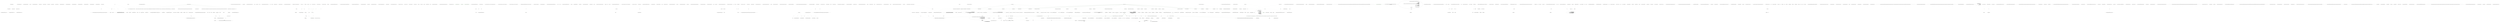 digraph  {
n19 [label="QuantConnect.Logging.ConsoleLogHandler", span=""];
n0 [cluster="QuantConnect.Logging.ConsoleLogHandler.ConsoleLogHandler()", label="Entry QuantConnect.Logging.ConsoleLogHandler.ConsoleLogHandler()", span="27-27"];
n1 [cluster="QuantConnect.Logging.ConsoleLogHandler.ConsoleLogHandler()", label="_console = Console.Out", span="31-31"];
n2 [cluster="QuantConnect.Logging.ConsoleLogHandler.ConsoleLogHandler()", label="Exit QuantConnect.Logging.ConsoleLogHandler.ConsoleLogHandler()", span="27-27"];
n3 [cluster="QuantConnect.Logging.ConsoleLogHandler.Error(string)", label="Entry QuantConnect.Logging.ConsoleLogHandler.Error(string)", span="38-38"];
n4 [cluster="QuantConnect.Logging.ConsoleLogHandler.Error(string)", label="var original = Console.ForegroundColor", span="40-40"];
n6 [cluster="QuantConnect.Logging.ConsoleLogHandler.Error(string)", label="_console.WriteLine(DateTime.Now.ToString(DateFormat) + '' ERROR:: '' + text)", span="42-42"];
n5 [cluster="QuantConnect.Logging.ConsoleLogHandler.Error(string)", label="Console.ForegroundColor = ConsoleColor.Red", span="41-41"];
n7 [cluster="QuantConnect.Logging.ConsoleLogHandler.Error(string)", label="Console.ForegroundColor = original", span="43-43"];
n9 [cluster="System.DateTime.ToString(string)", label="Entry System.DateTime.ToString(string)", span="0-0"];
n10 [cluster="System.IO.TextWriter.WriteLine(string)", label="Entry System.IO.TextWriter.WriteLine(string)", span="0-0"];
n8 [cluster="QuantConnect.Logging.ConsoleLogHandler.Error(string)", label="Exit QuantConnect.Logging.ConsoleLogHandler.Error(string)", span="38-38"];
n11 [cluster="QuantConnect.Logging.ConsoleLogHandler.Debug(string)", label="Entry QuantConnect.Logging.ConsoleLogHandler.Debug(string)", span="50-50"];
n12 [cluster="QuantConnect.Logging.ConsoleLogHandler.Debug(string)", label="_console.WriteLine(DateTime.Now.ToString(DateFormat) + '' DEBUGGING :: '' + text)", span="52-52"];
n13 [cluster="QuantConnect.Logging.ConsoleLogHandler.Debug(string)", label="Exit QuantConnect.Logging.ConsoleLogHandler.Debug(string)", span="50-50"];
n14 [cluster="QuantConnect.Logging.ConsoleLogHandler.Trace(string)", label="Entry QuantConnect.Logging.ConsoleLogHandler.Trace(string)", span="59-59"];
n15 [cluster="QuantConnect.Logging.ConsoleLogHandler.Trace(string)", label="_console.WriteLine(DateTime.Now.ToString(DateFormat) + '' Trace:: '' + text)", span="61-61"];
n16 [cluster="QuantConnect.Logging.ConsoleLogHandler.Trace(string)", label="Exit QuantConnect.Logging.ConsoleLogHandler.Trace(string)", span="59-59"];
n17 [cluster="QuantConnect.Logging.ConsoleLogHandler.Dispose()", label="Entry QuantConnect.Logging.ConsoleLogHandler.Dispose()", span="68-68"];
n18 [cluster="QuantConnect.Logging.ConsoleLogHandler.Dispose()", label="Exit QuantConnect.Logging.ConsoleLogHandler.Dispose()", span="68-68"];
m0_26 [cluster="QuantConnect.Brokerages.GDAX.GDAXBrokerage.PlaceOrder(QuantConnect.Orders.Order)", file="Program.cs", label="raw.Status == ''rejected''", span="87-87"];
m0_51 [cluster="System.Math.Abs(decimal)", file="Program.cs", label="Entry System.Math.Abs(decimal)", span="0-0"];
m0_69 [cluster="QuantConnect.Brokerages.GDAX.GDAXFill.GDAXFill(QuantConnect.Orders.Order)", file="Program.cs", label="Entry QuantConnect.Brokerages.GDAX.GDAXFill.GDAXFill(QuantConnect.Orders.Order)", span="49-49"];
m0_87 [cluster="Unk.All", file="Program.cs", label="Entry Unk.All", span=""];
m0_133 [cluster="Unk.ConvertOrderStatus", file="Program.cs", label="Entry Unk.ConvertOrderStatus", span=""];
m0_135 [cluster="Unk.Where", file="Program.cs", label="Entry Unk.Where", span=""];
m0_61 [cluster="QuantConnect.Brokerages.Brokerage.OnOrderEvent(QuantConnect.Orders.OrderEvent)", file="Program.cs", label="Entry QuantConnect.Brokerages.Brokerage.OnOrderEvent(QuantConnect.Orders.OrderEvent)", span="113-113"];
m0_25 [cluster="QuantConnect.Brokerages.GDAX.GDAXBrokerage.PlaceOrder(QuantConnect.Orders.Order)", file="Program.cs", label="return true;", span="84-84"];
m0_167 [cluster="Unk.ToUpper", file="Program.cs", label="Entry Unk.ToUpper", span=""];
m0_85 [cluster="System.Collections.Generic.List<T>.List()", file="Program.cs", label="Entry System.Collections.Generic.List<T>.List()", span="0-0"];
m0_130 [cluster="QuantConnect.Orders.LimitOrder.LimitOrder()", file="Program.cs", label="Entry QuantConnect.Orders.LimitOrder.LimitOrder()", span="42-42"];
m0_169 [cluster="QuantConnect.Brokerages.GDAX.GDAXBrokerage.GetTick(QuantConnect.Symbol)", file="Program.cs", label="Entry QuantConnect.Brokerages.GDAX.GDAXBrokerage.GetTick(QuantConnect.Symbol)", span="434-434"];
m0_138 [cluster="lambda expression", file="Program.cs", label="Entry lambda expression", span="224-224"];
m0_88 [cluster="lambda expression", file="Program.cs", label="Entry lambda expression", span="158-158"];
m0_89 [cluster="lambda expression", file="Program.cs", label=a, span="158-158"];
m0_90 [cluster="lambda expression", file="Program.cs", label="Exit lambda expression", span="158-158"];
m0_139 [cluster="lambda expression", file="Program.cs", label="c.Value.BrokerId.Contains(item.BrokerId.First())", span="224-224"];
m0_140 [cluster="lambda expression", file="Program.cs", label="Exit lambda expression", span="224-224"];
m0_70 [cluster="QuantConnect.Brokerages.GDAX.GDAXBrokerage.UpdateOrder(QuantConnect.Orders.Order)", file="Program.cs", label="Entry QuantConnect.Brokerages.GDAX.GDAXBrokerage.UpdateOrder(QuantConnect.Orders.Order)", span="132-132"];
m0_71 [cluster="QuantConnect.Brokerages.GDAX.GDAXBrokerage.UpdateOrder(QuantConnect.Orders.Order)", file="Program.cs", label="throw new NotSupportedException(''GDAXBrokerage.UpdateOrder: Order update not supported. Please cancel and re-create.'');", span="134-134"];
m0_72 [cluster="QuantConnect.Brokerages.GDAX.GDAXBrokerage.UpdateOrder(QuantConnect.Orders.Order)", file="Program.cs", label="Exit QuantConnect.Brokerages.GDAX.GDAXBrokerage.UpdateOrder(QuantConnect.Orders.Order)", span="132-132"];
m0_48 [cluster="QuantConnect.Brokerages.GDAX.GDAXBrokerage.LockStream()", file="Program.cs", label="Entry QuantConnect.Brokerages.GDAX.GDAXBrokerage.LockStream()", span="98-98"];
m0_16 [cluster="QuantConnect.Brokerages.GDAX.GDAXBrokerage.PlaceOrder(QuantConnect.Orders.Order)", file="Program.cs", label="GetAuthenticationToken(req)", span="70-70"];
m0_57 [cluster="Unk.GetAuthenticationToken", file="Program.cs", label="Entry Unk.GetAuthenticationToken", span=""];
m0_97 [cluster="QuantConnect.Brokerages.GDAX.GDAXBrokerage.GetOpenOrders()", file="Program.cs", label="Entry QuantConnect.Brokerages.GDAX.GDAXBrokerage.GetOpenOrders()", span="175-175"];
m0_98 [cluster="QuantConnect.Brokerages.GDAX.GDAXBrokerage.GetOpenOrders()", file="Program.cs", label="var list = new List<Order>()", span="177-177"];
m0_99 [cluster="QuantConnect.Brokerages.GDAX.GDAXBrokerage.GetOpenOrders()", file="Program.cs", label="var req = new RestRequest(''/orders?status=open&status=pending'', Method.GET)", span="179-179"];
m0_120 [cluster="QuantConnect.Brokerages.GDAX.GDAXBrokerage.GetOpenOrders()", file="Program.cs", label="list.Add(order)", span="217-217"];
m0_121 [cluster="QuantConnect.Brokerages.GDAX.GDAXBrokerage.GetOpenOrders()", file="Program.cs", label=list, span="220-220"];
m0_126 [cluster="QuantConnect.Brokerages.GDAX.GDAXBrokerage.GetOpenOrders()", file="Program.cs", label="return list;", span="232-232"];
m0_100 [cluster="QuantConnect.Brokerages.GDAX.GDAXBrokerage.GetOpenOrders()", file="Program.cs", label="GetAuthenticationToken(req)", span="180-180"];
m0_101 [cluster="QuantConnect.Brokerages.GDAX.GDAXBrokerage.GetOpenOrders()", file="Program.cs", label="var response = RestClient.Execute(req)", span="181-181"];
m0_102 [cluster="QuantConnect.Brokerages.GDAX.GDAXBrokerage.GetOpenOrders()", file="Program.cs", label="response.StatusCode != HttpStatusCode.OK", span="183-183"];
m0_103 [cluster="QuantConnect.Brokerages.GDAX.GDAXBrokerage.GetOpenOrders()", file="Program.cs", label="throw new Exception($''GDAXBrokerage.GetOpenOrders: request failed: [{(int) response.StatusCode}] {response.StatusDescription}, Content: {response.Content}, ErrorMessage: {response.ErrorMessage}'');", span="185-185"];
m0_104 [cluster="QuantConnect.Brokerages.GDAX.GDAXBrokerage.GetOpenOrders()", file="Program.cs", label="var orders = JsonConvert.DeserializeObject<Messages.Order[]>(response.Content)", span="188-188"];
m0_113 [cluster="QuantConnect.Brokerages.GDAX.GDAXBrokerage.GetOpenOrders()", file="Program.cs", label="OnMessage(new BrokerageMessageEvent(BrokerageMessageType.Error, (int)response.StatusCode,\r\n                        ''GDAXBrokerage.GetOpenOrders: Unsupported order type returned from brokerage: '' + item.Type))", span="206-207"];
m0_105 [cluster="QuantConnect.Brokerages.GDAX.GDAXBrokerage.GetOpenOrders()", file="Program.cs", label=orders, span="189-189"];
m0_106 [cluster="QuantConnect.Brokerages.GDAX.GDAXBrokerage.GetOpenOrders()", file="Program.cs", label="Order order", span="191-191"];
m0_107 [cluster="QuantConnect.Brokerages.GDAX.GDAXBrokerage.GetOpenOrders()", file="Program.cs", label="item.Type == ''market''", span="192-192"];
m0_108 [cluster="QuantConnect.Brokerages.GDAX.GDAXBrokerage.GetOpenOrders()", file="Program.cs", label="order = new MarketOrder { Price = item.Price }", span="194-194"];
m0_109 [cluster="QuantConnect.Brokerages.GDAX.GDAXBrokerage.GetOpenOrders()", file="Program.cs", label="item.Type == ''limit''", span="196-196"];
m0_110 [cluster="QuantConnect.Brokerages.GDAX.GDAXBrokerage.GetOpenOrders()", file="Program.cs", label="order = new LimitOrder { LimitPrice = item.Price }", span="198-198"];
m0_111 [cluster="QuantConnect.Brokerages.GDAX.GDAXBrokerage.GetOpenOrders()", file="Program.cs", label="item.Type == ''stop''", span="200-200"];
m0_112 [cluster="QuantConnect.Brokerages.GDAX.GDAXBrokerage.GetOpenOrders()", file="Program.cs", label="order = new StopMarketOrder { StopPrice = item.Price }", span="202-202"];
m0_114 [cluster="QuantConnect.Brokerages.GDAX.GDAXBrokerage.GetOpenOrders()", file="Program.cs", label="order.Quantity = item.Side == ''sell'' ? -item.Size : item.Size", span="211-211"];
m0_115 [cluster="QuantConnect.Brokerages.GDAX.GDAXBrokerage.GetOpenOrders()", file="Program.cs", label="order.BrokerId = new List<string> { item.Id }", span="212-212"];
m0_116 [cluster="QuantConnect.Brokerages.GDAX.GDAXBrokerage.GetOpenOrders()", file="Program.cs", label="order.Symbol = ConvertProductId(item.ProductId)", span="213-213"];
m0_118 [cluster="QuantConnect.Brokerages.GDAX.GDAXBrokerage.GetOpenOrders()", file="Program.cs", label="order.Status = ConvertOrderStatus(item)", span="215-215"];
m0_119 [cluster="QuantConnect.Brokerages.GDAX.GDAXBrokerage.GetOpenOrders()", file="Program.cs", label="order.Price = item.Price", span="216-216"];
m0_117 [cluster="QuantConnect.Brokerages.GDAX.GDAXBrokerage.GetOpenOrders()", file="Program.cs", label="order.Time = DateTime.UtcNow", span="214-214"];
m0_122 [cluster="QuantConnect.Brokerages.GDAX.GDAXBrokerage.GetOpenOrders()", file="Program.cs", label="item.Status.IsOpen()", span="222-222"];
m0_123 [cluster="QuantConnect.Brokerages.GDAX.GDAXBrokerage.GetOpenOrders()", file="Program.cs", label="var cached = CachedOrderIDs.Where(c => c.Value.BrokerId.Contains(item.BrokerId.First()))", span="224-224"];
m0_125 [cluster="QuantConnect.Brokerages.GDAX.GDAXBrokerage.GetOpenOrders()", file="Program.cs", label="CachedOrderIDs[cached.First().Key] = item", span="227-227"];
m0_124 [cluster="QuantConnect.Brokerages.GDAX.GDAXBrokerage.GetOpenOrders()", file="Program.cs", label="cached.Any()", span="225-225"];
m0_127 [cluster="QuantConnect.Brokerages.GDAX.GDAXBrokerage.GetOpenOrders()", file="Program.cs", label="Exit QuantConnect.Brokerages.GDAX.GDAXBrokerage.GetOpenOrders()", span="175-175"];
m0_54 [cluster="QuantConnect.Brokerages.GDAX.GDAXBrokerage.ConvertOrderType(QuantConnect.Orders.OrderType)", file="Program.cs", label="Entry QuantConnect.Brokerages.GDAX.GDAXBrokerage.ConvertOrderType(QuantConnect.Orders.OrderType)", span="98-98"];
m0_0 [cluster="QuantConnect.ToolBox.QuandlBitfinexDownloader.Program.Main(string[])", file="Program.cs", label="Entry QuantConnect.ToolBox.QuandlBitfinexDownloader.Program.Main(string[])", span="26-26"];
m0_1 [cluster="QuantConnect.ToolBox.QuandlBitfinexDownloader.Program.Main(string[])", file="Program.cs", label="args.Length != 2", span="29-29"];
m0_4 [cluster="QuantConnect.ToolBox.QuandlBitfinexDownloader.Program.Main(string[])", file="Program.cs", label="Environment.Exit(1)", span="33-33"];
m0_5 [cluster="QuantConnect.ToolBox.QuandlBitfinexDownloader.Program.Main(string[])", file="Program.cs", label="var dataDirectory = Config.Get(''data-directory'', ''../../../Data'')", span="39-39"];
m0_6 [cluster="QuantConnect.ToolBox.QuandlBitfinexDownloader.Program.Main(string[])", color=green, community=0, file="Program.cs", label="int divisor = int.Parse(Config.Get(''bitfinex-divisor'', ''100''))", prediction=0, span="40-40"];
m0_7 [cluster="QuantConnect.ToolBox.QuandlBitfinexDownloader.Program.Main(string[])", color=green, community=0, file="Program.cs", label="string market = Market.Bitfinex", prediction=1, span="43-43"];
m0_8 [cluster="QuantConnect.ToolBox.QuandlBitfinexDownloader.Program.Main(string[])", color=green, community=0, file="Program.cs", label="var downloader = new QuandlBitfinexDownloader(args[1], divisor)", prediction=2, span="44-44"];
m0_11 [cluster="QuantConnect.ToolBox.QuandlBitfinexDownloader.Program.Main(string[])", file="Program.cs", label="var writer = new LeanDataWriter(Resolution.Daily, symbol, dataDirectory, TickType.Quote)", span="51-51"];
m0_13 [cluster="QuantConnect.ToolBox.QuandlBitfinexDownloader.Program.Main(string[])", file="Program.cs", label=Exception, span="55-55"];
m0_22 [cluster="System.DateTime.ParseExact(string, string, System.IFormatProvider)", file="Program.cs", label="Entry System.DateTime.ParseExact(string, string, System.IFormatProvider)", span="0-0"];
m0_28 [cluster="QuantConnect.Brokerages.GDAX.GDAXBrokerage.PlaceOrder(QuantConnect.Orders.Order)", file="Program.cs", label="OnOrderEvent(new OrderEvent(order, DateTime.UtcNow, 0, ''GDAX Order Event'') { Status = OrderStatus.Invalid, Message = errorMessage })", span="90-90"];
m0_33 [cluster="QuantConnect.Brokerages.GDAX.GDAXBrokerage.PlaceOrder(QuantConnect.Orders.Order)", file="Program.cs", label="CachedOrderIDs.ContainsKey(order.Id)", span="98-98"];
m0_34 [cluster="QuantConnect.Brokerages.GDAX.GDAXBrokerage.PlaceOrder(QuantConnect.Orders.Order)", file="Program.cs", label="CachedOrderIDs[order.Id].BrokerId.Add(brokerId)", span="100-100"];
m0_35 [cluster="QuantConnect.Brokerages.GDAX.GDAXBrokerage.PlaceOrder(QuantConnect.Orders.Order)", file="Program.cs", label="order.BrokerId.Add(brokerId)", span="104-104"];
m0_36 [cluster="QuantConnect.Brokerages.GDAX.GDAXBrokerage.PlaceOrder(QuantConnect.Orders.Order)", file="Program.cs", label="CachedOrderIDs.TryAdd(order.Id, order)", span="105-105"];
m0_37 [cluster="QuantConnect.Brokerages.GDAX.GDAXBrokerage.PlaceOrder(QuantConnect.Orders.Order)", file="Program.cs", label="FillSplit.TryAdd(order.Id, new GDAXFill(order))", span="109-109"];
m0_38 [cluster="QuantConnect.Brokerages.GDAX.GDAXBrokerage.PlaceOrder(QuantConnect.Orders.Order)", file="Program.cs", label="OnOrderEvent(new OrderEvent(order, DateTime.UtcNow, 0, ''GDAX Order Event'') { Status = OrderStatus.Submitted })", span="112-112"];
m0_39 [cluster="QuantConnect.Brokerages.GDAX.GDAXBrokerage.PlaceOrder(QuantConnect.Orders.Order)", file="Program.cs", label="OnMessage(new BrokerageMessageEvent(BrokerageMessageType.Information, -1, ''Order completed successfully orderid:'' + order.Id))", span="113-113"];
m0_42 [cluster="QuantConnect.Brokerages.GDAX.GDAXBrokerage.PlaceOrder(QuantConnect.Orders.Order)", file="Program.cs", label="var message = $''Order failed, Order Id: {order.Id} timestamp: {order.Time} quantity: {order.Quantity} content: {response.Content}''", span="119-119"];
m0_43 [cluster="QuantConnect.Brokerages.GDAX.GDAXBrokerage.PlaceOrder(QuantConnect.Orders.Order)", file="Program.cs", label="OnOrderEvent(new OrderEvent(order, DateTime.UtcNow, 0, ''GDAX Order Event'') { Status = OrderStatus.Invalid })", span="120-120"];
m0_3 [cluster="QuantConnect.ToolBox.QuandlBitfinexDownloader.Program.Main(string[])", file="Program.cs", label="Console.WriteLine(''FROMDATE = yyyymmdd'')", span="32-32"];
m0_15 [cluster="QuantConnect.ToolBox.QuandlBitfinexDownloader.Program.Main(string[])", file="Program.cs", label="Exit QuantConnect.ToolBox.QuandlBitfinexDownloader.Program.Main(string[])", span="26-26"];
m0_17 [cluster="System.Environment.Exit(int)", file="Program.cs", label="Entry System.Environment.Exit(int)", span="0-0"];
m0_10 [cluster="QuantConnect.ToolBox.QuandlBitfinexDownloader.Program.Main(string[])", file="Program.cs", label="var data = downloader.Get(symbol, Resolution.Daily, DateTime.ParseExact(args[0], ''yyyyMMdd'', CultureInfo.CurrentCulture), DateTime.UtcNow)", span="48-48"];
m0_14 [cluster="QuantConnect.ToolBox.QuandlBitfinexDownloader.Program.Main(string[])", file="Program.cs", label="Log.Error(err)", span="57-57"];
m0_9 [cluster="QuantConnect.ToolBox.QuandlBitfinexDownloader.Program.Main(string[])", file="Program.cs", label="var symbol = Symbol.Create(''BTCUSD'', SecurityType.Forex, market)", span="47-47"];
m0_12 [cluster="QuantConnect.ToolBox.QuandlBitfinexDownloader.Program.Main(string[])", file="Program.cs", label="writer.Write(data)", span="52-52"];
m0_18 [cluster="QuantConnect.Configuration.Config.Get(string, string)", file="Program.cs", label="Entry QuantConnect.Configuration.Config.Get(string, string)", span="90-90"];
m0_19 [cluster="int.Parse(string)", file="Program.cs", label="Entry int.Parse(string)", span="0-0"];
m0_21 [cluster="QuantConnect.Symbol.Create(string, QuantConnect.SecurityType, string, string)", file="Program.cs", label="Entry QuantConnect.Symbol.Create(string, QuantConnect.SecurityType, string, string)", span="45-45"];
m0_23 [cluster="QuantConnect.ToolBox.QuandlBitfinexDownloader.QuandlBitfinexDownloader.Get(QuantConnect.Symbol, QuantConnect.Resolution, System.DateTime, System.DateTime)", file="Program.cs", label="Entry QuantConnect.ToolBox.QuandlBitfinexDownloader.QuandlBitfinexDownloader.Get(QuantConnect.Symbol, QuantConnect.Resolution, System.DateTime, System.DateTime)", span="50-50"];
m0_29 [cluster="QuantConnect.Brokerages.GDAX.GDAXBrokerage.PlaceOrder(QuantConnect.Orders.Order)", file="Program.cs", label="OnMessage(new BrokerageMessageEvent(BrokerageMessageType.Warning, (int)response.StatusCode, errorMessage))", span="91-91"];
m0_20 [cluster="QuantConnect.ToolBox.QuandlBitfinexDownloader.QuandlBitfinexDownloader.QuandlBitfinexDownloader(string, int)", file="Program.cs", label="Entry QuantConnect.ToolBox.QuandlBitfinexDownloader.QuandlBitfinexDownloader.QuandlBitfinexDownloader(string, int)", span="36-36"];
m0_27 [cluster="QuantConnect.Brokerages.GDAX.GDAXBrokerage.PlaceOrder(QuantConnect.Orders.Order)", file="Program.cs", label="var errorMessage = ''Reject reason: '' + raw.RejectReason", span="89-89"];
m0_32 [cluster="QuantConnect.Brokerages.GDAX.GDAXBrokerage.PlaceOrder(QuantConnect.Orders.Order)", file="Program.cs", label="var brokerId = raw.Id", span="97-97"];
m0_24 [cluster="QuantConnect.ToolBox.LeanDataWriter.LeanDataWriter(QuantConnect.Resolution, QuantConnect.Symbol, string, QuantConnect.TickType)", file="Program.cs", label="Entry QuantConnect.ToolBox.LeanDataWriter.LeanDataWriter(QuantConnect.Resolution, QuantConnect.Symbol, string, QuantConnect.TickType)", span="48-48"];
m0_30 [cluster="QuantConnect.Brokerages.GDAX.GDAXBrokerage.PlaceOrder(QuantConnect.Orders.Order)", file="Program.cs", label="UnlockStream()", span="93-93"];
m0_31 [cluster="QuantConnect.Brokerages.GDAX.GDAXBrokerage.PlaceOrder(QuantConnect.Orders.Order)", file="Program.cs", label="return true;", span="94-94"];
m0_40 [cluster="QuantConnect.Brokerages.GDAX.GDAXBrokerage.PlaceOrder(QuantConnect.Orders.Order)", file="Program.cs", label="UnlockStream()", span="115-115"];
m0_41 [cluster="QuantConnect.Brokerages.GDAX.GDAXBrokerage.PlaceOrder(QuantConnect.Orders.Order)", file="Program.cs", label="return true;", span="116-116"];
m0_44 [cluster="QuantConnect.Brokerages.GDAX.GDAXBrokerage.PlaceOrder(QuantConnect.Orders.Order)", file="Program.cs", label="OnMessage(new BrokerageMessageEvent(BrokerageMessageType.Warning, -1, message))", span="121-121"];
m0_45 [cluster="QuantConnect.Brokerages.GDAX.GDAXBrokerage.PlaceOrder(QuantConnect.Orders.Order)", file="Program.cs", label="UnlockStream()", span="123-123"];
m0_46 [cluster="QuantConnect.Brokerages.GDAX.GDAXBrokerage.PlaceOrder(QuantConnect.Orders.Order)", file="Program.cs", label="return true;", span="124-124"];
m0_47 [cluster="QuantConnect.Brokerages.GDAX.GDAXBrokerage.PlaceOrder(QuantConnect.Orders.Order)", file="Program.cs", label="Exit QuantConnect.Brokerages.GDAX.GDAXBrokerage.PlaceOrder(QuantConnect.Orders.Order)", span="40-40"];
m0_49 [cluster="RestRequest.cstr", file="Program.cs", label="Entry RestRequest.cstr", span=""];
m0_50 [cluster="System.Dynamic.ExpandoObject.ExpandoObject()", file="Program.cs", label="Entry System.Dynamic.ExpandoObject.ExpandoObject()", span="0-0"];
m0_65 [cluster="BrokerageMessageEvent.cstr", file="Program.cs", label="Entry BrokerageMessageEvent.cstr", span=""];
m0_95 [cluster="QuantConnect.Brokerages.BaseWebsocketsBrokerage.Disconnect()", file="Program.cs", label="Entry QuantConnect.Brokerages.BaseWebsocketsBrokerage.Disconnect()", span="219-219"];
m0_128 [cluster="System.Exception.Exception(string)", file="Program.cs", label="Entry System.Exception.Exception(string)", span="0-0"];
m0_168 [cluster="Unk.Create", file="Program.cs", label="Entry Unk.Create", span=""];
m0_68 [cluster="System.Collections.Concurrent.ConcurrentDictionary<TKey, TValue>.TryAdd(TKey, TValue)", file="Program.cs", label="Entry System.Collections.Concurrent.ConcurrentDictionary<TKey, TValue>.TryAdd(TKey, TValue)", span="0-0"];
m0_56 [cluster="Unk.AddJsonBody", file="Program.cs", label="Entry Unk.AddJsonBody", span=""];
m0_59 [cluster="Unk.>", file="Program.cs", label="Entry Unk.>", span=""];
m0_53 [cluster="string.ToLower()", file="Program.cs", label="Entry string.ToLower()", span="0-0"];
m0_74 [cluster="QuantConnect.Brokerages.GDAX.GDAXBrokerage.CancelOrder(QuantConnect.Orders.Order)", file="Program.cs", label="Entry QuantConnect.Brokerages.GDAX.GDAXBrokerage.CancelOrder(QuantConnect.Orders.Order)", span="142-142"];
m0_75 [cluster="QuantConnect.Brokerages.GDAX.GDAXBrokerage.CancelOrder(QuantConnect.Orders.Order)", file="Program.cs", label="var success = new List<bool>()", span="144-144"];
m0_76 [cluster="QuantConnect.Brokerages.GDAX.GDAXBrokerage.CancelOrder(QuantConnect.Orders.Order)", file="Program.cs", label="order.BrokerId", span="146-146"];
m0_82 [cluster="QuantConnect.Brokerages.GDAX.GDAXBrokerage.CancelOrder(QuantConnect.Orders.Order)", file="Program.cs", label="OnOrderEvent(new OrderEvent(order, DateTime.UtcNow, 0, ''GDAX Order Event'') { Status = OrderStatus.Canceled })", span="154-154"];
m0_80 [cluster="QuantConnect.Brokerages.GDAX.GDAXBrokerage.CancelOrder(QuantConnect.Orders.Order)", file="Program.cs", label="success.Add(response.StatusCode == HttpStatusCode.OK)", span="151-151"];
m0_83 [cluster="QuantConnect.Brokerages.GDAX.GDAXBrokerage.CancelOrder(QuantConnect.Orders.Order)", file="Program.cs", label="return success.All(a => a);", span="158-158"];
m0_77 [cluster="QuantConnect.Brokerages.GDAX.GDAXBrokerage.CancelOrder(QuantConnect.Orders.Order)", file="Program.cs", label="var req = new RestRequest(''/orders/'' + id, Method.DELETE)", span="148-148"];
m0_78 [cluster="QuantConnect.Brokerages.GDAX.GDAXBrokerage.CancelOrder(QuantConnect.Orders.Order)", file="Program.cs", label="GetAuthenticationToken(req)", span="149-149"];
m0_79 [cluster="QuantConnect.Brokerages.GDAX.GDAXBrokerage.CancelOrder(QuantConnect.Orders.Order)", file="Program.cs", label="var response = RestClient.Execute(req)", span="150-150"];
m0_81 [cluster="QuantConnect.Brokerages.GDAX.GDAXBrokerage.CancelOrder(QuantConnect.Orders.Order)", file="Program.cs", label="response.StatusCode == HttpStatusCode.OK", span="152-152"];
m0_84 [cluster="QuantConnect.Brokerages.GDAX.GDAXBrokerage.CancelOrder(QuantConnect.Orders.Order)", file="Program.cs", label="Exit QuantConnect.Brokerages.GDAX.GDAXBrokerage.CancelOrder(QuantConnect.Orders.Order)", span="142-142"];
m0_96 [cluster="QuantConnect.Brokerages.IWebSocket.Close()", file="Program.cs", label="Entry QuantConnect.Brokerages.IWebSocket.Close()", span="45-45"];
m0_129 [cluster="QuantConnect.Orders.MarketOrder.MarketOrder()", file="Program.cs", label="Entry QuantConnect.Orders.MarketOrder.MarketOrder()", span="29-29"];
m0_67 [cluster="Unk.Add", file="Program.cs", label="Entry Unk.Add", span=""];
m0_142 [cluster="System.Collections.Generic.List<T>.Contains(T)", file="Program.cs", label="Entry System.Collections.Generic.List<T>.Contains(T)", span="0-0"];
m0_143 [cluster="QuantConnect.Brokerages.GDAX.GDAXBrokerage.GetAccountHoldings()", file="Program.cs", label="Entry QuantConnect.Brokerages.GDAX.GDAXBrokerage.GetAccountHoldings()", span="240-240"];
m0_144 [cluster="QuantConnect.Brokerages.GDAX.GDAXBrokerage.GetAccountHoldings()", file="Program.cs", label="return new List<Holding>();", span="247-247"];
m0_145 [cluster="QuantConnect.Brokerages.GDAX.GDAXBrokerage.GetAccountHoldings()", file="Program.cs", label="Exit QuantConnect.Brokerages.GDAX.GDAXBrokerage.GetAccountHoldings()", span="240-240"];
m0_52 [cluster="System.Enum.ToString()", file="Program.cs", label="Entry System.Enum.ToString()", span="0-0"];
m0_63 [cluster="QuantConnect.Brokerages.Brokerage.OnMessage(QuantConnect.Brokerages.BrokerageMessageEvent)", file="Program.cs", label="Entry QuantConnect.Brokerages.Brokerage.OnMessage(QuantConnect.Brokerages.BrokerageMessageEvent)", span="170-170"];
m0_91 [cluster="QuantConnect.Brokerages.GDAX.GDAXBrokerage.Disconnect()", file="Program.cs", label="Entry QuantConnect.Brokerages.GDAX.GDAXBrokerage.Disconnect()", span="164-164"];
m0_92 [cluster="QuantConnect.Brokerages.GDAX.GDAXBrokerage.Disconnect()", file="Program.cs", label="base.Disconnect()", span="166-166"];
m0_93 [cluster="QuantConnect.Brokerages.GDAX.GDAXBrokerage.Disconnect()", file="Program.cs", label="WebSocket.Close()", span="168-168"];
m0_94 [cluster="QuantConnect.Brokerages.GDAX.GDAXBrokerage.Disconnect()", file="Program.cs", label="Exit QuantConnect.Brokerages.GDAX.GDAXBrokerage.Disconnect()", span="164-164"];
m0_136 [cluster="Unk.Any", file="Program.cs", label="Entry Unk.Any", span=""];
m0_166 [cluster="Unk.GetConversionRate", file="Program.cs", label="Entry Unk.GetConversionRate", span=""];
m0_170 [cluster="QuantConnect.Brokerages.GDAX.GDAXBrokerage.GetFee(QuantConnect.Orders.Order)", file="Program.cs", label="Entry QuantConnect.Brokerages.GDAX.GDAXBrokerage.GetFee(QuantConnect.Orders.Order)", span="298-298"];
m0_171 [cluster="QuantConnect.Brokerages.GDAX.GDAXBrokerage.GetFee(QuantConnect.Orders.Order)", file="Program.cs", label="var gdaxOrderProperties = order.Properties as GDAXOrderProperties", span="300-300"];
m0_172 [cluster="QuantConnect.Brokerages.GDAX.GDAXBrokerage.GetFee(QuantConnect.Orders.Order)", file="Program.cs", label="order.Type == OrderType.Limit && gdaxOrderProperties?.PostOnly == true", span="301-301"];
m0_175 [cluster="QuantConnect.Brokerages.GDAX.GDAXBrokerage.GetFee(QuantConnect.Orders.Order)", file="Program.cs", label="order.BrokerId", span="308-308"];
m0_173 [cluster="QuantConnect.Brokerages.GDAX.GDAXBrokerage.GetFee(QuantConnect.Orders.Order)", file="Program.cs", label="return 0m;", span="303-303"];
m0_174 [cluster="QuantConnect.Brokerages.GDAX.GDAXBrokerage.GetFee(QuantConnect.Orders.Order)", file="Program.cs", label="var totalFee = 0m", span="306-306"];
m0_182 [cluster="QuantConnect.Brokerages.GDAX.GDAXBrokerage.GetFee(QuantConnect.Orders.Order)", file="Program.cs", label="totalFee += (decimal)fill.fill_fees", span="321-321"];
m0_183 [cluster="QuantConnect.Brokerages.GDAX.GDAXBrokerage.GetFee(QuantConnect.Orders.Order)", file="Program.cs", label="return totalFee;", span="324-324"];
m0_176 [cluster="QuantConnect.Brokerages.GDAX.GDAXBrokerage.GetFee(QuantConnect.Orders.Order)", file="Program.cs", label="var req = new RestRequest(''/orders/'' + item, Method.GET)", span="310-310"];
m0_177 [cluster="QuantConnect.Brokerages.GDAX.GDAXBrokerage.GetFee(QuantConnect.Orders.Order)", file="Program.cs", label="GetAuthenticationToken(req)", span="311-311"];
m0_178 [cluster="QuantConnect.Brokerages.GDAX.GDAXBrokerage.GetFee(QuantConnect.Orders.Order)", file="Program.cs", label="var response = RestClient.Execute(req)", span="312-312"];
m0_179 [cluster="QuantConnect.Brokerages.GDAX.GDAXBrokerage.GetFee(QuantConnect.Orders.Order)", file="Program.cs", label="response.StatusCode != HttpStatusCode.OK", span="314-314"];
m0_180 [cluster="QuantConnect.Brokerages.GDAX.GDAXBrokerage.GetFee(QuantConnect.Orders.Order)", file="Program.cs", label="throw new Exception($''GDAXBrokerage.GetFee: request failed: [{(int)response.StatusCode}] {response.StatusDescription}, Content: {response.Content}, ErrorMessage: {response.ErrorMessage}'');", span="316-316"];
m0_181 [cluster="QuantConnect.Brokerages.GDAX.GDAXBrokerage.GetFee(QuantConnect.Orders.Order)", file="Program.cs", label="var fill = JsonConvert.DeserializeObject<dynamic>(response.Content)", span="319-319"];
m0_184 [cluster="QuantConnect.Brokerages.GDAX.GDAXBrokerage.GetFee(QuantConnect.Orders.Order)", file="Program.cs", label="Exit QuantConnect.Brokerages.GDAX.GDAXBrokerage.GetFee(QuantConnect.Orders.Order)", span="298-298"];
m0_58 [cluster="Unk.Execute", file="Program.cs", label="Entry Unk.Execute", span=""];
m0_131 [cluster="QuantConnect.Orders.StopMarketOrder.StopMarketOrder()", file="Program.cs", label="Entry QuantConnect.Orders.StopMarketOrder.StopMarketOrder()", span="42-42"];
m0_66 [cluster="System.Collections.Concurrent.ConcurrentDictionary<TKey, TValue>.ContainsKey(TKey)", file="Program.cs", label="Entry System.Collections.Concurrent.ConcurrentDictionary<TKey, TValue>.ContainsKey(TKey)", span="0-0"];
m0_64 [cluster="QuantConnect.Brokerages.GDAX.GDAXBrokerage.UnlockStream()", file="Program.cs", label="Entry QuantConnect.Brokerages.GDAX.GDAXBrokerage.UnlockStream()", span="107-107"];
m0_62 [cluster="QuantConnect.Brokerages.BrokerageMessageEvent.BrokerageMessageEvent(QuantConnect.Brokerages.BrokerageMessageType, int, string)", file="Program.cs", label="Entry QuantConnect.Brokerages.BrokerageMessageEvent.BrokerageMessageEvent(QuantConnect.Brokerages.BrokerageMessageType, int, string)", span="43-43"];
m0_146 [cluster="QuantConnect.Brokerages.GDAX.GDAXBrokerage.GetCashBalance()", file="Program.cs", label="Entry QuantConnect.Brokerages.GDAX.GDAXBrokerage.GetCashBalance()", span="254-254"];
m0_147 [cluster="QuantConnect.Brokerages.GDAX.GDAXBrokerage.GetCashBalance()", file="Program.cs", label="var list = new List<Cash>()", span="256-256"];
m0_148 [cluster="QuantConnect.Brokerages.GDAX.GDAXBrokerage.GetCashBalance()", file="Program.cs", label="var request = new RestRequest(''/accounts'', Method.GET)", span="258-258"];
m0_156 [cluster="QuantConnect.Brokerages.GDAX.GDAXBrokerage.GetCashBalance()", file="Program.cs", label="list.Add(new Cash(item.Currency, item.Balance, 1))", span="273-273"];
m0_159 [cluster="QuantConnect.Brokerages.GDAX.GDAXBrokerage.GetCashBalance()", file="Program.cs", label="list.Add(new Cash(item.Currency.ToUpper(), item.Balance, rate))", span="278-278"];
m0_161 [cluster="QuantConnect.Brokerages.GDAX.GDAXBrokerage.GetCashBalance()", file="Program.cs", label="list.Add(new Cash(item.Currency.ToUpper(), item.Balance, tick.Price))", span="284-284"];
m0_162 [cluster="QuantConnect.Brokerages.GDAX.GDAXBrokerage.GetCashBalance()", file="Program.cs", label="return list;", span="289-289"];
m0_149 [cluster="QuantConnect.Brokerages.GDAX.GDAXBrokerage.GetCashBalance()", file="Program.cs", label="GetAuthenticationToken(request)", span="259-259"];
m0_150 [cluster="QuantConnect.Brokerages.GDAX.GDAXBrokerage.GetCashBalance()", file="Program.cs", label="var response = RestClient.Execute(request)", span="260-260"];
m0_151 [cluster="QuantConnect.Brokerages.GDAX.GDAXBrokerage.GetCashBalance()", file="Program.cs", label="response.StatusCode != HttpStatusCode.OK", span="262-262"];
m0_152 [cluster="QuantConnect.Brokerages.GDAX.GDAXBrokerage.GetCashBalance()", file="Program.cs", label="throw new Exception($''GDAXBrokerage.GetCashBalance: request failed: [{(int)response.StatusCode}] {response.StatusDescription}, Content: {response.Content}, ErrorMessage: {response.ErrorMessage}'');", span="264-264"];
m0_153 [cluster="QuantConnect.Brokerages.GDAX.GDAXBrokerage.GetCashBalance()", file="Program.cs", label="JsonConvert.DeserializeObject<Messages.Account[]>(response.Content)", span="267-267"];
m0_154 [cluster="QuantConnect.Brokerages.GDAX.GDAXBrokerage.GetCashBalance()", file="Program.cs", label="item.Balance > 0", span="269-269"];
m0_155 [cluster="QuantConnect.Brokerages.GDAX.GDAXBrokerage.GetCashBalance()", file="Program.cs", label="item.Currency == ''USD''", span="271-271"];
m0_157 [cluster="QuantConnect.Brokerages.GDAX.GDAXBrokerage.GetCashBalance()", file="Program.cs", label="new[] {''GBP'', ''EUR''}.Contains(item.Currency)", span="275-275"];
m0_158 [cluster="QuantConnect.Brokerages.GDAX.GDAXBrokerage.GetCashBalance()", file="Program.cs", label="var rate = GetConversionRate(item.Currency)", span="277-277"];
m0_160 [cluster="QuantConnect.Brokerages.GDAX.GDAXBrokerage.GetCashBalance()", file="Program.cs", label="var tick = GetTick(Symbol.Create(item.Currency + ''USD'', SecurityType.Crypto, Market.GDAX))", span="282-282"];
m0_163 [cluster="QuantConnect.Brokerages.GDAX.GDAXBrokerage.GetCashBalance()", file="Program.cs", label="Exit QuantConnect.Brokerages.GDAX.GDAXBrokerage.GetCashBalance()", span="254-254"];
m0_86 [cluster="System.Collections.Generic.List<T>.Add(T)", file="Program.cs", label="Entry System.Collections.Generic.List<T>.Add(T)", span="0-0"];
m0_55 [cluster="QuantConnect.Brokerages.GDAX.GDAXBrokerage.ConvertSymbol(QuantConnect.Symbol)", file="Program.cs", label="Entry QuantConnect.Brokerages.GDAX.GDAXBrokerage.ConvertSymbol(QuantConnect.Symbol)", span="127-127"];
m0_165 [cluster="Unk.Contains", file="Program.cs", label="Entry Unk.Contains", span=""];
m0_134 [cluster="QuantConnect.Orders.OrderStatus.IsOpen()", file="Program.cs", label="Entry QuantConnect.Orders.OrderStatus.IsOpen()", span="39-39"];
m0_137 [cluster="Unk.First", file="Program.cs", label="Entry Unk.First", span=""];
m0_141 [cluster="System.Collections.Generic.IEnumerable<TSource>.First<TSource>()", file="Program.cs", label="Entry System.Collections.Generic.IEnumerable<TSource>.First<TSource>()", span="0-0"];
m0_73 [cluster="System.NotSupportedException.NotSupportedException(string)", file="Program.cs", label="Entry System.NotSupportedException.NotSupportedException(string)", span="0-0"];
m0_164 [cluster="Cash.cstr", file="Program.cs", label="Entry Cash.cstr", span=""];
m0_60 [cluster="QuantConnect.Orders.OrderEvent.OrderEvent(QuantConnect.Orders.Order, System.DateTime, decimal, string)", file="Program.cs", label="Entry QuantConnect.Orders.OrderEvent.OrderEvent(QuantConnect.Orders.Order, System.DateTime, decimal, string)", span="144-144"];
m0_132 [cluster="Unk.ConvertProductId", file="Program.cs", label="Entry Unk.ConvertProductId", span=""];
m0_185 [file="Program.cs", label="QuantConnect.Brokerages.GDAX.GDAXBrokerage", span=""];
m0_186 [file="Program.cs", label=item, span=""];
m1_22 [cluster="QuantConnect.Lean.Engine.Engine.Run(QuantConnect.Packets.AlgorithmNodePacket, QuantConnect.Lean.Engine.AlgorithmManager, string)", file="QuandlBitfinexDownloader.cs", label="_algorithmHandlers.DataFeed.Initialize(algorithm, job, _algorithmHandlers.Results, _algorithmHandlers.MapFileProvider, _algorithmHandlers.FactorFileProvider, _algorithmHandlers.DataProvider)", span="120-120"];
m1_32 [cluster="QuantConnect.Lean.Engine.Engine.Run(QuantConnect.Packets.AlgorithmNodePacket, QuantConnect.Lean.Engine.AlgorithmManager, string)", file="QuandlBitfinexDownloader.cs", label="_algorithmHandlers.Results.SetAlgorithm(algorithm)", span="152-152"];
m1_152 [cluster="QuantConnect.Lean.Engine.Results.IResultHandler.SetAlgorithm(QuantConnect.Interfaces.IAlgorithm)", file="QuandlBitfinexDownloader.cs", label="Entry QuantConnect.Lean.Engine.Results.IResultHandler.SetAlgorithm(QuantConnect.Interfaces.IAlgorithm)", span="193-193"];
m1_159 [cluster="object.GetType()", file="QuandlBitfinexDownloader.cs", label="Entry object.GetType()", span="0-0"];
m1_167 [cluster="QuantConnect.Lean.Engine.Results.IResultHandler.DebugMessage(string)", file="QuandlBitfinexDownloader.cs", label="Entry QuantConnect.Lean.Engine.Results.IResultHandler.DebugMessage(string)", span="102-102"];
m1_142 [cluster="QuantConnect.Lean.Engine.Server.ILeanManager.SetAlgorithm(QuantConnect.Interfaces.IAlgorithm)", file="QuandlBitfinexDownloader.cs", label="Entry QuantConnect.Lean.Engine.Server.ILeanManager.SetAlgorithm(QuantConnect.Interfaces.IAlgorithm)", span="41-41"];
m1_28 [cluster="QuantConnect.Lean.Engine.Engine.Run(QuantConnect.Packets.AlgorithmNodePacket, QuantConnect.Lean.Engine.AlgorithmManager, string)", file="QuandlBitfinexDownloader.cs", label="historyProvider.Initialize(job, _algorithmHandlers.DataProvider, historyDataCacheProvider, _algorithmHandlers.MapFileProvider, _algorithmHandlers.FactorFileProvider, progress =>\r\n                    {\r\n                        // send progress updates to the result handler only during initialization\r\n                        if (!algorithm.GetLocked() || algorithm.IsWarmingUp)\r\n                        {\r\n                            _algorithmHandlers.Results.SendStatusUpdate(AlgorithmStatus.History, \r\n                                string.Format(''Processing history {0}%...'', progress));\r\n                        }\r\n                    })", span="133-141"];
m1_185 [cluster="System.Collections.Generic.Dictionary<TKey, TValue>.Add(TKey, TValue)", file="QuandlBitfinexDownloader.cs", label="Entry System.Collections.Generic.Dictionary<TKey, TValue>.Add(TKey, TValue)", span="0-0"];
m1_227 [cluster="QuantConnect.Lean.Engine.AlgorithmManager.Run(QuantConnect.Packets.AlgorithmNodePacket, QuantConnect.Interfaces.IAlgorithm, QuantConnect.Lean.Engine.DataFeeds.IDataFeed, QuantConnect.Lean.Engine.TransactionHandlers.ITransactionHandler, QuantConnect.Lean.Engine.Results.IResultHandler, QuantConnect.Lean.Engine.RealTime.IRealTimeHandler, QuantConnect.Lean.Engine.Server.ILeanManager, System.Threading.CancellationToken)", file="QuandlBitfinexDownloader.cs", label="Entry QuantConnect.Lean.Engine.AlgorithmManager.Run(QuantConnect.Packets.AlgorithmNodePacket, QuantConnect.Interfaces.IAlgorithm, QuantConnect.Lean.Engine.DataFeeds.IDataFeed, QuantConnect.Lean.Engine.TransactionHandlers.ITransactionHandler, QuantConnect.Lean.Engine.Results.IResultHandler, QuantConnect.Lean.Engine.RealTime.IRealTimeHandler, QuantConnect.Lean.Engine.Server.ILeanManager, System.Threading.CancellationToken)", span="135-135"];
m1_5 [cluster="QuantConnect.ToolBox.QuandlBitfinexDownloader.QuandlBitfinexDownloader.Get(QuantConnect.Symbol, QuantConnect.Resolution, System.DateTime, System.DateTime)", file="QuandlBitfinexDownloader.cs", label="resolution != Resolution.Daily", span="54-54"];
m1_6 [cluster="QuantConnect.ToolBox.QuandlBitfinexDownloader.QuandlBitfinexDownloader.Get(QuantConnect.Symbol, QuantConnect.Resolution, System.DateTime, System.DateTime)", color=green, community=0, file="QuandlBitfinexDownloader.cs", label="throw new ArgumentException(''Only daily data is currently supported.'');", prediction=3, span="56-56"];
m1_7 [cluster="QuantConnect.ToolBox.QuandlBitfinexDownloader.QuandlBitfinexDownloader.Get(QuantConnect.Symbol, QuantConnect.Resolution, System.DateTime, System.DateTime)", color=green, community=0, file="QuandlBitfinexDownloader.cs", label="string collapse = ''daily''", prediction=4, span="59-59"];
m1_8 [cluster="QuantConnect.ToolBox.QuandlBitfinexDownloader.QuandlBitfinexDownloader.Get(QuantConnect.Symbol, QuantConnect.Resolution, System.DateTime, System.DateTime)", file="QuandlBitfinexDownloader.cs", label="var url = ''https://www.quandl.com/api/v3/datasets/BCHARTS/BITFINEXUSD.csv?order=asc&collapse='' + collapse + ''&api_key='' + _apiKey + ''&start_date=''\r\n                + startUtc.ToString(''yyyy-MM-dd'')", span="61-62"];
m1_71 [cluster="QuantConnect.Lean.Engine.Engine.Run(QuantConnect.Packets.AlgorithmNodePacket, QuantConnect.Lean.Engine.AlgorithmManager, string)", file="QuandlBitfinexDownloader.cs", label="var complete = isolator.ExecuteWithTimeLimit(_algorithmHandlers.Setup.MaximumRuntime, algorithmManager.TimeLoopWithinLimits, () =>\r\n                        {\r\n                            try\r\n                            {\r\n                                //Run Algorithm Job:\r\n                                // -> Using this Data Feed, \r\n                                // -> Send Orders to this TransactionHandler, \r\n                                // -> Send Results to ResultHandler.\r\n                                algorithmManager.Run(job, algorithm, _algorithmHandlers.DataFeed, _algorithmHandlers.Transactions, _algorithmHandlers.Results, _algorithmHandlers.RealTime, _systemHandlers.LeanManager, isolator.CancellationToken);\r\n                            }\r\n                            catch (Exception err)\r\n                            {\r\n                                //Debugging at this level is difficult, stack trace needed.\r\n                                Log.Error(err);\r\n                                algorithm.RunTimeError = err;\r\n                                algorithmManager.SetStatus(AlgorithmStatus.RuntimeError);\r\n                                return;\r\n                            }\r\n\r\n                            Log.Trace(''Engine.Run(): Exiting Algorithm Manager'');\r\n                        }, job.Controls.RamAllocation)", span="242-262"];
m1_108 [cluster="QuantConnect.Lean.Engine.Engine.Run(QuantConnect.Packets.AlgorithmNodePacket, QuantConnect.Lean.Engine.AlgorithmManager, string)", file="QuandlBitfinexDownloader.cs", label="var dataPoints = algorithmManager.DataPoints + algorithm.HistoryProvider.DataPointCount", span="343-343"];
m1_136 [cluster="QuantConnect.Lean.Engine.Engine.Run(QuantConnect.Packets.AlgorithmNodePacket, QuantConnect.Lean.Engine.AlgorithmManager, string)", file="QuandlBitfinexDownloader.cs", label="Exit QuantConnect.Lean.Engine.Engine.Run(QuantConnect.Packets.AlgorithmNodePacket, QuantConnect.Lean.Engine.AlgorithmManager, string)", span="83-83"];
m1_13 [cluster="QuantConnect.ToolBox.QuandlBitfinexDownloader.QuandlBitfinexDownloader.Get(QuantConnect.Symbol, QuantConnect.Resolution, System.DateTime, System.DateTime)", file="QuandlBitfinexDownloader.cs", label=header, span="72-72"];
m1_14 [cluster="QuantConnect.ToolBox.QuandlBitfinexDownloader.QuandlBitfinexDownloader.Get(QuantConnect.Symbol, QuantConnect.Resolution, System.DateTime, System.DateTime)", file="QuandlBitfinexDownloader.cs", label="header = false", span="74-74"];
m1_18 [cluster="QuantConnect.ToolBox.QuandlBitfinexDownloader.QuandlBitfinexDownloader.Get(QuantConnect.Symbol, QuantConnect.Resolution, System.DateTime, System.DateTime)", file="QuandlBitfinexDownloader.cs", label="System.Diagnostics.Debug.WriteLine(line[0])", span="94-94"];
m1_21 [cluster="System.ArgumentException.ArgumentException(string)", file="QuandlBitfinexDownloader.cs", label="Entry System.ArgumentException.ArgumentException(string)", span="0-0"];
m1_24 [cluster="System.Net.WebClient.DownloadString(string)", file="QuandlBitfinexDownloader.cs", label="Entry System.Net.WebClient.DownloadString(string)", span="0-0"];
m1_30 [cluster="System.Math.Round(decimal, int)", file="QuandlBitfinexDownloader.cs", label="Entry System.Math.Round(decimal, int)", span="0-0"];
m1_31 [cluster="System.TimeSpan.TimeSpan(int, int, int)", file="QuandlBitfinexDownloader.cs", label="Entry System.TimeSpan.TimeSpan(int, int, int)", span="0-0"];
m1_39 [cluster="QuantConnect.Lean.Engine.Engine.Run(QuantConnect.Packets.AlgorithmNodePacket, QuantConnect.Lean.Engine.AlgorithmManager, string)", file="QuandlBitfinexDownloader.cs", label="_systemHandlers.Api.SetAlgorithmStatus(job.AlgorithmId, AlgorithmStatus.RuntimeError, errorMessage)", span="163-163"];
m1_44 [cluster="QuantConnect.Lean.Engine.Engine.Run(QuantConnect.Packets.AlgorithmNodePacket, QuantConnect.Lean.Engine.AlgorithmManager, string)", file="QuandlBitfinexDownloader.cs", label="_systemHandlers.Api.SetAlgorithmStatus(job.AlgorithmId, AlgorithmStatus.RuntimeError, runtimeMessage)", span="171-171"];
m1_53 [cluster="QuantConnect.Lean.Engine.Engine.Run(QuantConnect.Packets.AlgorithmNodePacket, QuantConnect.Lean.Engine.AlgorithmManager, string)", file="QuandlBitfinexDownloader.cs", label="job is LiveNodePacket", span="186-186"];
m1_57 [cluster="QuantConnect.Lean.Engine.Engine.Run(QuantConnect.Packets.AlgorithmNodePacket, QuantConnect.Lean.Engine.AlgorithmManager, string)", file="QuandlBitfinexDownloader.cs", label="algorithm.SetAlgorithmId(job.AlgorithmId)", span="195-195"];
m1_60 [cluster="QuantConnect.Lean.Engine.Engine.Run(QuantConnect.Packets.AlgorithmNodePacket, QuantConnect.Lean.Engine.AlgorithmManager, string)", file="QuandlBitfinexDownloader.cs", label="_algorithmHandlers.RealTime.Setup(algorithm, job, _algorithmHandlers.Results, _systemHandlers.Api)", span="200-200"];
m1_69 [cluster="QuantConnect.Lean.Engine.Engine.Run(QuantConnect.Packets.AlgorithmNodePacket, QuantConnect.Lean.Engine.AlgorithmManager, string)", file="QuandlBitfinexDownloader.cs", label="_algorithmHandlers.Results.DebugMessage(string.Format(''Launching analysis for {0} with LEAN Engine v{1}'', job.AlgorithmId, Globals.Version))", span="234-234"];
m1_76 [cluster="QuantConnect.Lean.Engine.Engine.Run(QuantConnect.Packets.AlgorithmNodePacket, QuantConnect.Lean.Engine.AlgorithmManager, string)", file="QuandlBitfinexDownloader.cs", label="HandleAlgorithmError(job, algorithm.RunTimeError)", span="274-274"];
m1_78 [cluster="QuantConnect.Lean.Engine.Engine.Run(QuantConnect.Packets.AlgorithmNodePacket, QuantConnect.Lean.Engine.AlgorithmManager, string)", file="QuandlBitfinexDownloader.cs", label="HandleAlgorithmError(job, err)", span="280-280"];
m1_109 [cluster="QuantConnect.Lean.Engine.Engine.Run(QuantConnect.Packets.AlgorithmNodePacket, QuantConnect.Lean.Engine.AlgorithmManager, string)", file="QuandlBitfinexDownloader.cs", label="_algorithmHandlers.Results.DebugMessage(\r\n                            string.Format(''Algorithm Id:({0}) completed in {1} seconds at {2}k data points per second. Processing total of {3} data points.'',\r\n                                job.AlgorithmId, totalSeconds.ToString(''F2''), ((dataPoints/(double) 1000)/totalSeconds).ToString(''F0''),\r\n                                dataPoints.ToString(''N0'')))", span="344-347"];
m1_110 [cluster="QuantConnect.Lean.Engine.Engine.Run(QuantConnect.Packets.AlgorithmNodePacket, QuantConnect.Lean.Engine.AlgorithmManager, string)", file="QuandlBitfinexDownloader.cs", label="_algorithmHandlers.Results.SendFinalResult(job, orders, algorithm.Transactions.TransactionRecord, holdings, statisticsResults, banner)", span="349-349"];
m1_9 [cluster="QuantConnect.ToolBox.QuandlBitfinexDownloader.QuandlBitfinexDownloader.Get(QuantConnect.Symbol, QuantConnect.Resolution, System.DateTime, System.DateTime)", file="QuandlBitfinexDownloader.cs", label="var cl = new WebClient()", span="63-63"];
m1_70 [cluster="QuantConnect.Lean.Engine.Engine.Run(QuantConnect.Packets.AlgorithmNodePacket, QuantConnect.Lean.Engine.AlgorithmManager, string)", file="QuandlBitfinexDownloader.cs", label="var isolator = new Isolator()", span="239-239"];
m1_72 [cluster="QuantConnect.Lean.Engine.Engine.Run(QuantConnect.Packets.AlgorithmNodePacket, QuantConnect.Lean.Engine.AlgorithmManager, string)", file="QuandlBitfinexDownloader.cs", label="!complete", span="264-264"];
m1_107 [cluster="QuantConnect.Lean.Engine.Engine.Run(QuantConnect.Packets.AlgorithmNodePacket, QuantConnect.Lean.Engine.AlgorithmManager, string)", file="QuandlBitfinexDownloader.cs", label="var totalSeconds = (DateTime.Now - startTime).TotalSeconds", span="342-342"];
m1_133 [cluster="QuantConnect.Lean.Engine.Engine.Run(QuantConnect.Packets.AlgorithmNodePacket, QuantConnect.Lean.Engine.AlgorithmManager, string)", file="QuandlBitfinexDownloader.cs", label="Log.Trace(''Engine.Main(): Analysis Completed and Results Posted.'')", span="392-392"];
m1_135 [cluster="QuantConnect.Lean.Engine.Engine.Run(QuantConnect.Packets.AlgorithmNodePacket, QuantConnect.Lean.Engine.AlgorithmManager, string)", file="QuandlBitfinexDownloader.cs", label="Log.Error(err, ''Error running algorithm'')", span="396-396"];
m1_12 [cluster="QuantConnect.ToolBox.QuandlBitfinexDownloader.QuandlBitfinexDownloader.Get(QuantConnect.Symbol, QuantConnect.Resolution, System.DateTime, System.DateTime)", file="QuandlBitfinexDownloader.cs", label="data.Split('\n')", span="69-69"];
m1_15 [cluster="QuantConnect.ToolBox.QuandlBitfinexDownloader.QuandlBitfinexDownloader.Get(QuantConnect.Symbol, QuantConnect.Resolution, System.DateTime, System.DateTime)", file="QuandlBitfinexDownloader.cs", label="string[] line = item.Split(',')", span="78-78"];
m1_19 [cluster="QuantConnect.ToolBox.QuandlBitfinexDownloader.QuandlBitfinexDownloader.Get(QuantConnect.Symbol, QuantConnect.Resolution, System.DateTime, System.DateTime)", file="QuandlBitfinexDownloader.cs", label="yield return bar;", span="95-95"];
m1_23 [cluster="System.Net.WebClient.WebClient()", file="QuandlBitfinexDownloader.cs", label="Entry System.Net.WebClient.WebClient()", span="0-0"];
m1_29 [cluster="decimal.Parse(string)", file="QuandlBitfinexDownloader.cs", label="Entry decimal.Parse(string)", span="0-0"];
m1_33 [cluster="QuantConnect.Lean.Engine.Engine.Run(QuantConnect.Packets.AlgorithmNodePacket, QuantConnect.Lean.Engine.AlgorithmManager, string)", file="QuandlBitfinexDownloader.cs", label="QuantConnect.ToolBox.QuandlBitfinexDownloader.QuandlBitfinexDownloader", span=""];
m1_35 [cluster="QuantConnect.Lean.Engine.Engine.Run(QuantConnect.Packets.AlgorithmNodePacket, QuantConnect.Lean.Engine.AlgorithmManager, string)", file="QuandlBitfinexDownloader.cs", label="var errorMessage = String.Join('','', algorithm.ErrorMessages)", span="159-159"];
m1_51 [cluster="QuantConnect.Lean.Engine.Engine.Run(QuantConnect.Packets.AlgorithmNodePacket, QuantConnect.Lean.Engine.AlgorithmManager, string)", file="QuandlBitfinexDownloader.cs", label="algorithm != null && algorithm.HistoryProvider != null", span="182-182"];
m1_52 [cluster="QuantConnect.Lean.Engine.Engine.Run(QuantConnect.Packets.AlgorithmNodePacket, QuantConnect.Lean.Engine.AlgorithmManager, string)", file="QuandlBitfinexDownloader.cs", label="Log.Trace(''         History Provider:     '' + algorithm.HistoryProvider.GetType().FullName)", span="184-184"];
m1_58 [cluster="QuantConnect.Lean.Engine.Engine.Run(QuantConnect.Packets.AlgorithmNodePacket, QuantConnect.Lean.Engine.AlgorithmManager, string)", file="QuandlBitfinexDownloader.cs", label="algorithm.SetLocked()", span="196-196"];
m1_59 [cluster="QuantConnect.Lean.Engine.Engine.Run(QuantConnect.Packets.AlgorithmNodePacket, QuantConnect.Lean.Engine.AlgorithmManager, string)", file="QuandlBitfinexDownloader.cs", label="_algorithmHandlers.Transactions.Initialize(algorithm, brokerage, _algorithmHandlers.Results)", span="199-199"];
m1_61 [cluster="QuantConnect.Lean.Engine.Engine.Run(QuantConnect.Packets.AlgorithmNodePacket, QuantConnect.Lean.Engine.AlgorithmManager, string)", file="QuandlBitfinexDownloader.cs", label="brokerage.Message += (sender, message) =>\r\n                    {\r\n                        algorithm.BrokerageMessageHandler.Handle(message);\r\n\r\n                        // fire brokerage message events\r\n                        algorithm.OnBrokerageMessage(message);\r\n                        switch (message.Type)\r\n                        {\r\n                            case BrokerageMessageType.Disconnect:\r\n                                algorithm.OnBrokerageDisconnect();\r\n                                break;\r\n                            case BrokerageMessageType.Reconnect:\r\n                                algorithm.OnBrokerageReconnect();\r\n                                break;\r\n                        }\r\n                    }", span="203-218"];
m1_75 [cluster="QuantConnect.Lean.Engine.Engine.Run(QuantConnect.Packets.AlgorithmNodePacket, QuantConnect.Lean.Engine.AlgorithmManager, string)", file="QuandlBitfinexDownloader.cs", label="algorithm.RunTimeError != null", span="272-272"];
m1_79 [cluster="QuantConnect.Lean.Engine.Engine.Run(QuantConnect.Packets.AlgorithmNodePacket, QuantConnect.Lean.Engine.AlgorithmManager, string)", file="QuandlBitfinexDownloader.cs", label="var trades = algorithm.TradeBuilder.ClosedTrades", span="285-285"];
m1_95 [cluster="QuantConnect.Lean.Engine.Engine.Run(QuantConnect.Packets.AlgorithmNodePacket, QuantConnect.Lean.Engine.AlgorithmManager, string)", file="QuandlBitfinexDownloader.cs", label="var profitLoss = new SortedDictionary<DateTime, decimal>(algorithm.Transactions.TransactionRecord)", span="316-316"];
m1_96 [cluster="QuantConnect.Lean.Engine.Engine.Run(QuantConnect.Packets.AlgorithmNodePacket, QuantConnect.Lean.Engine.AlgorithmManager, string)", file="QuandlBitfinexDownloader.cs", label="var totalTransactions = algorithm.Transactions.GetOrders(x => x.Status.IsFill()).Count()", span="317-317"];
m1_98 [cluster="QuantConnect.Lean.Engine.Engine.Run(QuantConnect.Packets.AlgorithmNodePacket, QuantConnect.Lean.Engine.AlgorithmManager, string)", file="QuandlBitfinexDownloader.cs", label="statisticsResults = StatisticsBuilder.Generate(trades, profitLoss, equity, performance, benchmark,\r\n                                    _algorithmHandlers.Setup.StartingPortfolioValue, algorithm.Portfolio.TotalFees, totalTransactions)", span="320-321"];
m1_99 [cluster="QuantConnect.Lean.Engine.Engine.Run(QuantConnect.Packets.AlgorithmNodePacket, QuantConnect.Lean.Engine.AlgorithmManager, string)", file="QuandlBitfinexDownloader.cs", label="var netReturn = _algorithmHandlers.Setup.StartingPortfolioValue > 0 ?\r\n                                                (algorithm.Portfolio.TotalPortfolioValue - _algorithmHandlers.Setup.StartingPortfolioValue) / _algorithmHandlers.Setup.StartingPortfolioValue\r\n                                                : 0", span="324-326"];
m1_100 [cluster="QuantConnect.Lean.Engine.Engine.Run(QuantConnect.Packets.AlgorithmNodePacket, QuantConnect.Lean.Engine.AlgorithmManager, string)", file="QuandlBitfinexDownloader.cs", label="banner.Add(''Unrealized'', ''$'' + algorithm.Portfolio.TotalUnrealizedProfit.ToString(''N2''))", span="329-329"];
m1_101 [cluster="QuantConnect.Lean.Engine.Engine.Run(QuantConnect.Packets.AlgorithmNodePacket, QuantConnect.Lean.Engine.AlgorithmManager, string)", file="QuandlBitfinexDownloader.cs", label="banner.Add(''Fees'', ''-$'' + algorithm.Portfolio.TotalFees.ToString(''N2''))", span="330-330"];
m1_102 [cluster="QuantConnect.Lean.Engine.Engine.Run(QuantConnect.Packets.AlgorithmNodePacket, QuantConnect.Lean.Engine.AlgorithmManager, string)", file="QuandlBitfinexDownloader.cs", label="banner.Add(''Net Profit'', ''$'' + algorithm.Portfolio.TotalProfit.ToString(''N2''))", span="331-331"];
m1_104 [cluster="QuantConnect.Lean.Engine.Engine.Run(QuantConnect.Packets.AlgorithmNodePacket, QuantConnect.Lean.Engine.AlgorithmManager, string)", file="QuandlBitfinexDownloader.cs", label="banner.Add(''Equity'', ''$'' + algorithm.Portfolio.TotalPortfolioValue.ToString(''N2''))", span="333-333"];
m1_20 [cluster="QuantConnect.ToolBox.QuandlBitfinexDownloader.QuandlBitfinexDownloader.Get(QuantConnect.Symbol, QuantConnect.Resolution, System.DateTime, System.DateTime)", file="QuandlBitfinexDownloader.cs", label="Exit QuantConnect.ToolBox.QuandlBitfinexDownloader.QuandlBitfinexDownloader.Get(QuantConnect.Symbol, QuantConnect.Resolution, System.DateTime, System.DateTime)", span="51-51"];
m1_26 [cluster="System.Collections.Generic.IEnumerable<TSource>.Count<TSource>()", file="QuandlBitfinexDownloader.cs", label="Entry System.Collections.Generic.IEnumerable<TSource>.Count<TSource>()", span="0-0"];
m1_54 [cluster="QuantConnect.Lean.Engine.Engine.Run(QuantConnect.Packets.AlgorithmNodePacket, QuantConnect.Lean.Engine.AlgorithmManager, string)", file="QuandlBitfinexDownloader.cs", label="Log.Trace(''         Brokerage:      '' + brokerage.GetType().FullName)", span="186-186"];
m1_127 [cluster="QuantConnect.Lean.Engine.Engine.Run(QuantConnect.Packets.AlgorithmNodePacket, QuantConnect.Lean.Engine.AlgorithmManager, string)", file="QuandlBitfinexDownloader.cs", label="brokerage != null", span="382-382"];
m1_129 [cluster="QuantConnect.Lean.Engine.Engine.Run(QuantConnect.Packets.AlgorithmNodePacket, QuantConnect.Lean.Engine.AlgorithmManager, string)", file="QuandlBitfinexDownloader.cs", label="brokerage.Disconnect()", span="385-385"];
m1_25 [cluster="string.Split(params char[])", file="QuandlBitfinexDownloader.cs", label="Entry string.Split(params char[])", span="0-0"];
m1_27 [cluster="QuantConnect.Data.Market.TradeBar.TradeBar()", file="QuandlBitfinexDownloader.cs", label="Entry QuantConnect.Data.Market.TradeBar.TradeBar()", span="121-121"];
m1_55 [cluster="QuantConnect.Lean.Engine.Engine.Run(QuantConnect.Packets.AlgorithmNodePacket, QuantConnect.Lean.Engine.AlgorithmManager, string)", file="QuandlBitfinexDownloader.cs", label=initializeComplete, span="189-189"];
m1_36 [cluster="QuantConnect.Lean.Engine.Engine.Run(QuantConnect.Packets.AlgorithmNodePacket, QuantConnect.Lean.Engine.AlgorithmManager, string)", file="QuandlBitfinexDownloader.cs", label="errorMessage += String.Join('','', _algorithmHandlers.Setup.Errors)", span="160-160"];
m1_38 [cluster="QuantConnect.Lean.Engine.Engine.Run(QuantConnect.Packets.AlgorithmNodePacket, QuantConnect.Lean.Engine.AlgorithmManager, string)", file="QuandlBitfinexDownloader.cs", label="_algorithmHandlers.Results.RuntimeError(errorMessage)", span="162-162"];
m1_40 [cluster="QuantConnect.Lean.Engine.Engine.Run(QuantConnect.Packets.AlgorithmNodePacket, QuantConnect.Lean.Engine.AlgorithmManager, string)", file="QuandlBitfinexDownloader.cs", label=Exception, span="166-166"];
m1_45 [cluster="QuantConnect.Lean.Engine.Engine.Run(QuantConnect.Packets.AlgorithmNodePacket, QuantConnect.Lean.Engine.AlgorithmManager, string)", file="QuandlBitfinexDownloader.cs", label="Log.Trace(''JOB HANDLERS: '')", span="176-176"];
m1_42 [cluster="QuantConnect.Lean.Engine.Engine.Run(QuantConnect.Packets.AlgorithmNodePacket, QuantConnect.Lean.Engine.AlgorithmManager, string)", file="QuandlBitfinexDownloader.cs", label="var runtimeMessage = ''Algorithm.Initialize() Error: '' + err.Message + '' Stack Trace: '' + err.StackTrace", span="169-169"];
m1_43 [cluster="QuantConnect.Lean.Engine.Engine.Run(QuantConnect.Packets.AlgorithmNodePacket, QuantConnect.Lean.Engine.AlgorithmManager, string)", file="QuandlBitfinexDownloader.cs", label="_algorithmHandlers.Results.RuntimeError(runtimeMessage, err.StackTrace)", span="170-170"];
m1_56 [cluster="QuantConnect.Lean.Engine.Engine.Run(QuantConnect.Packets.AlgorithmNodePacket, QuantConnect.Lean.Engine.AlgorithmManager, string)", file="QuandlBitfinexDownloader.cs", label="var startTime = DateTime.Now", span="192-192"];
m1_68 [cluster="QuantConnect.Lean.Engine.Engine.Run(QuantConnect.Packets.AlgorithmNodePacket, QuantConnect.Lean.Engine.AlgorithmManager, string)", file="QuandlBitfinexDownloader.cs", label="threadRealTime.Start()", span="231-231"];
m1_77 [cluster="QuantConnect.Lean.Engine.Engine.Run(QuantConnect.Packets.AlgorithmNodePacket, QuantConnect.Lean.Engine.AlgorithmManager, string)", file="QuandlBitfinexDownloader.cs", label=Exception, span="277-277"];
m1_81 [cluster="QuantConnect.Lean.Engine.Engine.Run(QuantConnect.Packets.AlgorithmNodePacket, QuantConnect.Lean.Engine.AlgorithmManager, string)", file="QuandlBitfinexDownloader.cs", label="var orders = new Dictionary<int, Order>(_algorithmHandlers.Transactions.Orders)", span="287-287"];
m1_82 [cluster="QuantConnect.Lean.Engine.Engine.Run(QuantConnect.Packets.AlgorithmNodePacket, QuantConnect.Lean.Engine.AlgorithmManager, string)", file="QuandlBitfinexDownloader.cs", label="var holdings = new Dictionary<string, Holding>()", span="288-288"];
m1_83 [cluster="QuantConnect.Lean.Engine.Engine.Run(QuantConnect.Packets.AlgorithmNodePacket, QuantConnect.Lean.Engine.AlgorithmManager, string)", file="QuandlBitfinexDownloader.cs", label="var banner = new Dictionary<string, string>()", span="289-289"];
m1_84 [cluster="QuantConnect.Lean.Engine.Engine.Run(QuantConnect.Packets.AlgorithmNodePacket, QuantConnect.Lean.Engine.AlgorithmManager, string)", file="QuandlBitfinexDownloader.cs", label="var statisticsResults = new StatisticsResults()", span="290-290"];
m1_111 [cluster="QuantConnect.Lean.Engine.Engine.Run(QuantConnect.Packets.AlgorithmNodePacket, QuantConnect.Lean.Engine.AlgorithmManager, string)", file="QuandlBitfinexDownloader.cs", label=Exception, span="351-351"];
m1_113 [cluster="QuantConnect.Lean.Engine.Engine.Run(QuantConnect.Packets.AlgorithmNodePacket, QuantConnect.Lean.Engine.AlgorithmManager, string)", file="QuandlBitfinexDownloader.cs", label="_algorithmHandlers.Transactions.Exit()", span="357-357"];
m1_10 [cluster="QuantConnect.ToolBox.QuandlBitfinexDownloader.QuandlBitfinexDownloader.Get(QuantConnect.Symbol, QuantConnect.Resolution, System.DateTime, System.DateTime)", file="QuandlBitfinexDownloader.cs", label="var data = cl.DownloadString(url)", span="66-66"];
m1_121 [cluster="QuantConnect.Lean.Engine.Engine.Run(QuantConnect.Packets.AlgorithmNodePacket, QuantConnect.Lean.Engine.AlgorithmManager, string)", file="QuandlBitfinexDownloader.cs", label="threadFeed != null && threadFeed.IsAlive", span="378-378"];
m1_122 [cluster="QuantConnect.Lean.Engine.Engine.Run(QuantConnect.Packets.AlgorithmNodePacket, QuantConnect.Lean.Engine.AlgorithmManager, string)", file="QuandlBitfinexDownloader.cs", label="threadFeed.Abort()", span="378-378"];
m1_46 [cluster="QuantConnect.Lean.Engine.Engine.Run(QuantConnect.Packets.AlgorithmNodePacket, QuantConnect.Lean.Engine.AlgorithmManager, string)", file="QuandlBitfinexDownloader.cs", label="Log.Trace(''         DataFeed:     '' + _algorithmHandlers.DataFeed.GetType().FullName)", span="177-177"];
m1_47 [cluster="QuantConnect.Lean.Engine.Engine.Run(QuantConnect.Packets.AlgorithmNodePacket, QuantConnect.Lean.Engine.AlgorithmManager, string)", file="QuandlBitfinexDownloader.cs", label="Log.Trace(''         Setup:        '' + _algorithmHandlers.Setup.GetType().FullName)", span="178-178"];
m1_48 [cluster="QuantConnect.Lean.Engine.Engine.Run(QuantConnect.Packets.AlgorithmNodePacket, QuantConnect.Lean.Engine.AlgorithmManager, string)", file="QuandlBitfinexDownloader.cs", label="Log.Trace(''         RealTime:     '' + _algorithmHandlers.RealTime.GetType().FullName)", span="179-179"];
m1_49 [cluster="QuantConnect.Lean.Engine.Engine.Run(QuantConnect.Packets.AlgorithmNodePacket, QuantConnect.Lean.Engine.AlgorithmManager, string)", file="QuandlBitfinexDownloader.cs", label="Log.Trace(''         Results:      '' + _algorithmHandlers.Results.GetType().FullName)", span="180-180"];
m1_50 [cluster="QuantConnect.Lean.Engine.Engine.Run(QuantConnect.Packets.AlgorithmNodePacket, QuantConnect.Lean.Engine.AlgorithmManager, string)", file="QuandlBitfinexDownloader.cs", label="Log.Trace(''         Transactions: '' + _algorithmHandlers.Transactions.GetType().FullName)", span="181-181"];
m1_62 [cluster="QuantConnect.Lean.Engine.Engine.Run(QuantConnect.Packets.AlgorithmNodePacket, QuantConnect.Lean.Engine.AlgorithmManager, string)", file="QuandlBitfinexDownloader.cs", label="_algorithmHandlers.Results.SendStatusUpdate(AlgorithmStatus.Running)", span="221-221"];
m1_63 [cluster="QuantConnect.Lean.Engine.Engine.Run(QuantConnect.Packets.AlgorithmNodePacket, QuantConnect.Lean.Engine.AlgorithmManager, string)", file="QuandlBitfinexDownloader.cs", label="threadFeed = new Thread(_algorithmHandlers.DataFeed.Run) { IsBackground = true, Name = ''DataFeed Thread'' }", span="224-224"];
m1_64 [cluster="QuantConnect.Lean.Engine.Engine.Run(QuantConnect.Packets.AlgorithmNodePacket, QuantConnect.Lean.Engine.AlgorithmManager, string)", file="QuandlBitfinexDownloader.cs", label="threadTransactions = new Thread(_algorithmHandlers.Transactions.Run) { IsBackground = true, Name = ''Transaction Thread'' }", span="225-225"];
m1_65 [cluster="QuantConnect.Lean.Engine.Engine.Run(QuantConnect.Packets.AlgorithmNodePacket, QuantConnect.Lean.Engine.AlgorithmManager, string)", file="QuandlBitfinexDownloader.cs", label="threadRealTime = new Thread(_algorithmHandlers.RealTime.Run) { IsBackground = true, Name = ''RealTime Thread'' }", span="226-226"];
m1_73 [cluster="QuantConnect.Lean.Engine.Engine.Run(QuantConnect.Packets.AlgorithmNodePacket, QuantConnect.Lean.Engine.AlgorithmManager, string)", file="QuandlBitfinexDownloader.cs", label="Log.Error(''Engine.Main(): Failed to complete in time: '' + _algorithmHandlers.Setup.MaximumRuntime.ToString(''F''))", span="266-266"];
m1_74 [cluster="QuantConnect.Lean.Engine.Engine.Run(QuantConnect.Packets.AlgorithmNodePacket, QuantConnect.Lean.Engine.AlgorithmManager, string)", file="QuandlBitfinexDownloader.cs", label="throw new Exception(''Failed to complete algorithm within '' + _algorithmHandlers.Setup.MaximumRuntime.ToString(''F'')\r\n                                + '' seconds. Please make it run faster.'');", span="267-268"];
m1_80 [cluster="QuantConnect.Lean.Engine.Engine.Run(QuantConnect.Packets.AlgorithmNodePacket, QuantConnect.Lean.Engine.AlgorithmManager, string)", file="QuandlBitfinexDownloader.cs", label="var charts = new Dictionary<string, Chart>(_algorithmHandlers.Results.Charts)", span="286-286"];
m1_87 [cluster="QuantConnect.Lean.Engine.Engine.Run(QuantConnect.Packets.AlgorithmNodePacket, QuantConnect.Lean.Engine.AlgorithmManager, string)", file="QuandlBitfinexDownloader.cs", label="SaveListOfTrades(_algorithmHandlers.Transactions, csvTransactionsFileName)", span="295-295"];
m1_114 [cluster="QuantConnect.Lean.Engine.Engine.Run(QuantConnect.Packets.AlgorithmNodePacket, QuantConnect.Lean.Engine.AlgorithmManager, string)", file="QuandlBitfinexDownloader.cs", label="_algorithmHandlers.DataFeed.Exit()", span="358-358"];
m1_115 [cluster="QuantConnect.Lean.Engine.Engine.Run(QuantConnect.Packets.AlgorithmNodePacket, QuantConnect.Lean.Engine.AlgorithmManager, string)", file="QuandlBitfinexDownloader.cs", label="_algorithmHandlers.RealTime.Exit()", span="359-359"];
m1_118 [cluster="QuantConnect.Lean.Engine.Engine.Run(QuantConnect.Packets.AlgorithmNodePacket, QuantConnect.Lean.Engine.AlgorithmManager, string)", file="QuandlBitfinexDownloader.cs", label="(_algorithmHandlers.Results.IsActive \r\n                    || (_algorithmHandlers.Transactions != null && _algorithmHandlers.Transactions.IsActive) \r\n                    || (_algorithmHandlers.DataFeed != null && _algorithmHandlers.DataFeed.IsActive)\r\n                    || (_algorithmHandlers.RealTime != null && _algorithmHandlers.RealTime.IsActive))\r\n                    && ts.ElapsedMilliseconds < 30*1000", span="367-371"];
m1_130 [cluster="QuantConnect.Lean.Engine.Engine.Run(QuantConnect.Packets.AlgorithmNodePacket, QuantConnect.Lean.Engine.AlgorithmManager, string)", file="QuandlBitfinexDownloader.cs", label="_algorithmHandlers.Setup != null", span="387-387"];
m1_132 [cluster="QuantConnect.Lean.Engine.Engine.Run(QuantConnect.Packets.AlgorithmNodePacket, QuantConnect.Lean.Engine.AlgorithmManager, string)", file="QuandlBitfinexDownloader.cs", label="_algorithmHandlers.Setup.Dispose()", span="390-390"];
m1_92 [cluster="QuantConnect.Lean.Engine.Engine.Run(QuantConnect.Packets.AlgorithmNodePacket, QuantConnect.Lean.Engine.AlgorithmManager, string)", file="QuandlBitfinexDownloader.cs", label="charts.ContainsKey(strategyEquityKey) &&\r\n                                charts[strategyEquityKey].Series.ContainsKey(equityKey) &&\r\n                                charts[strategyEquityKey].Series.ContainsKey(dailyPerformanceKey) &&\r\n                                charts.ContainsKey(benchmarkKey) &&\r\n                                charts[benchmarkKey].Series.ContainsKey(benchmarkKey)", span="307-311"];
m1_106 [cluster="QuantConnect.Lean.Engine.Engine.Run(QuantConnect.Packets.AlgorithmNodePacket, QuantConnect.Lean.Engine.AlgorithmManager, string)", file="QuandlBitfinexDownloader.cs", label="Log.Error(err, ''Error generating statistics packet'')", span="338-338"];
m1_134 [cluster="QuantConnect.Lean.Engine.Engine.Run(QuantConnect.Packets.AlgorithmNodePacket, QuantConnect.Lean.Engine.AlgorithmManager, string)", file="QuandlBitfinexDownloader.cs", label=Exception, span="394-394"];
m1_11 [cluster="QuantConnect.ToolBox.QuandlBitfinexDownloader.QuandlBitfinexDownloader.Get(QuantConnect.Symbol, QuantConnect.Resolution, System.DateTime, System.DateTime)", file="QuandlBitfinexDownloader.cs", label="bool header = true", span="68-68"];
m1_16 [cluster="QuantConnect.ToolBox.QuandlBitfinexDownloader.QuandlBitfinexDownloader.Get(QuantConnect.Symbol, QuantConnect.Resolution, System.DateTime, System.DateTime)", file="QuandlBitfinexDownloader.cs", label="line.Count() == 8", span="79-79"];
m1_125 [cluster="QuantConnect.Lean.Engine.Engine.Run(QuantConnect.Packets.AlgorithmNodePacket, QuantConnect.Lean.Engine.AlgorithmManager, string)", file="QuandlBitfinexDownloader.cs", label="threadResults != null && threadResults.IsAlive", span="380-380"];
m1_126 [cluster="QuantConnect.Lean.Engine.Engine.Run(QuantConnect.Packets.AlgorithmNodePacket, QuantConnect.Lean.Engine.AlgorithmManager, string)", file="QuandlBitfinexDownloader.cs", label="threadResults.Abort()", span="380-380"];
m1_34 [cluster="QuantConnect.Lean.Engine.Engine.Run(QuantConnect.Packets.AlgorithmNodePacket, QuantConnect.Lean.Engine.AlgorithmManager, string)", file="QuandlBitfinexDownloader.cs", label="initializeComplete = false", span="157-157"];
m1_94 [cluster="QuantConnect.Lean.Engine.Engine.Run(QuantConnect.Packets.AlgorithmNodePacket, QuantConnect.Lean.Engine.AlgorithmManager, string)", file="QuandlBitfinexDownloader.cs", label="var performance = charts[strategyEquityKey].Series[dailyPerformanceKey].Values", span="315-315"];
m1_97 [cluster="QuantConnect.Lean.Engine.Engine.Run(QuantConnect.Packets.AlgorithmNodePacket, QuantConnect.Lean.Engine.AlgorithmManager, string)", file="QuandlBitfinexDownloader.cs", label="var benchmark = charts[benchmarkKey].Series[benchmarkKey].Values", span="318-318"];
m1_93 [cluster="QuantConnect.Lean.Engine.Engine.Run(QuantConnect.Packets.AlgorithmNodePacket, QuantConnect.Lean.Engine.AlgorithmManager, string)", file="QuandlBitfinexDownloader.cs", label="var equity = charts[strategyEquityKey].Series[equityKey].Values", span="314-314"];
m1_103 [cluster="QuantConnect.Lean.Engine.Engine.Run(QuantConnect.Packets.AlgorithmNodePacket, QuantConnect.Lean.Engine.AlgorithmManager, string)", file="QuandlBitfinexDownloader.cs", label="banner.Add(''Return'', netReturn.ToString(''P''))", span="332-332"];
m1_105 [cluster="QuantConnect.Lean.Engine.Engine.Run(QuantConnect.Packets.AlgorithmNodePacket, QuantConnect.Lean.Engine.AlgorithmManager, string)", file="QuandlBitfinexDownloader.cs", label=Exception, span="336-336"];
m1_128 [cluster="QuantConnect.Lean.Engine.Engine.Run(QuantConnect.Packets.AlgorithmNodePacket, QuantConnect.Lean.Engine.AlgorithmManager, string)", file="QuandlBitfinexDownloader.cs", label="Log.Trace(''Engine.Run(): Disconnecting from brokerage...'')", span="384-384"];
m1_37 [cluster="QuantConnect.Lean.Engine.Engine.Run(QuantConnect.Packets.AlgorithmNodePacket, QuantConnect.Lean.Engine.AlgorithmManager, string)", file="QuandlBitfinexDownloader.cs", label="Log.Error(''Engine.Run(): '' + errorMessage)", span="161-161"];
m1_41 [cluster="QuantConnect.Lean.Engine.Engine.Run(QuantConnect.Packets.AlgorithmNodePacket, QuantConnect.Lean.Engine.AlgorithmManager, string)", file="QuandlBitfinexDownloader.cs", label="Log.Error(err)", span="168-168"];
m1_67 [cluster="QuantConnect.Lean.Engine.Engine.Run(QuantConnect.Packets.AlgorithmNodePacket, QuantConnect.Lean.Engine.AlgorithmManager, string)", file="QuandlBitfinexDownloader.cs", label="threadTransactions.Start()", span="230-230"];
m1_85 [cluster="QuantConnect.Lean.Engine.Engine.Run(QuantConnect.Packets.AlgorithmNodePacket, QuantConnect.Lean.Engine.AlgorithmManager, string)", file="QuandlBitfinexDownloader.cs", label="var csvTransactionsFileName = Config.Get(''transaction-log'')", span="292-292"];
m1_112 [cluster="QuantConnect.Lean.Engine.Engine.Run(QuantConnect.Packets.AlgorithmNodePacket, QuantConnect.Lean.Engine.AlgorithmManager, string)", file="QuandlBitfinexDownloader.cs", label="Log.Error(err, ''Error sending analysis results'')", span="353-353"];
m1_123 [cluster="QuantConnect.Lean.Engine.Engine.Run(QuantConnect.Packets.AlgorithmNodePacket, QuantConnect.Lean.Engine.AlgorithmManager, string)", file="QuandlBitfinexDownloader.cs", label="threadTransactions != null && threadTransactions.IsAlive", span="379-379"];
m1_124 [cluster="QuantConnect.Lean.Engine.Engine.Run(QuantConnect.Packets.AlgorithmNodePacket, QuantConnect.Lean.Engine.AlgorithmManager, string)", file="QuandlBitfinexDownloader.cs", label="threadTransactions.Abort()", span="379-379"];
m1_66 [cluster="QuantConnect.Lean.Engine.Engine.Run(QuantConnect.Packets.AlgorithmNodePacket, QuantConnect.Lean.Engine.AlgorithmManager, string)", file="QuandlBitfinexDownloader.cs", label="threadFeed.Start()", span="229-229"];
m1_86 [cluster="QuantConnect.Lean.Engine.Engine.Run(QuantConnect.Packets.AlgorithmNodePacket, QuantConnect.Lean.Engine.AlgorithmManager, string)", file="QuandlBitfinexDownloader.cs", label="!string.IsNullOrEmpty(csvTransactionsFileName)", span="293-293"];
m1_88 [cluster="QuantConnect.Lean.Engine.Engine.Run(QuantConnect.Packets.AlgorithmNodePacket, QuantConnect.Lean.Engine.AlgorithmManager, string)", file="QuandlBitfinexDownloader.cs", label="string strategyEquityKey = ''Strategy Equity''", span="301-301"];
m1_117 [cluster="QuantConnect.Lean.Engine.Engine.Run(QuantConnect.Packets.AlgorithmNodePacket, QuantConnect.Lean.Engine.AlgorithmManager, string)", file="QuandlBitfinexDownloader.cs", label="var ts = Stopwatch.StartNew()", span="366-366"];
m1_120 [cluster="QuantConnect.Lean.Engine.Engine.Run(QuantConnect.Packets.AlgorithmNodePacket, QuantConnect.Lean.Engine.AlgorithmManager, string)", file="QuandlBitfinexDownloader.cs", label="Log.Trace(''Waiting for threads to exit...'')", span="374-374"];
m1_119 [cluster="QuantConnect.Lean.Engine.Engine.Run(QuantConnect.Packets.AlgorithmNodePacket, QuantConnect.Lean.Engine.AlgorithmManager, string)", file="QuandlBitfinexDownloader.cs", label="Thread.Sleep(100)", span="373-373"];
m1_131 [cluster="QuantConnect.Lean.Engine.Engine.Run(QuantConnect.Packets.AlgorithmNodePacket, QuantConnect.Lean.Engine.AlgorithmManager, string)", file="QuandlBitfinexDownloader.cs", label="Log.Trace(''Engine.Run(): Disposing of setup handler...'')", span="389-389"];
m1_89 [cluster="QuantConnect.Lean.Engine.Engine.Run(QuantConnect.Packets.AlgorithmNodePacket, QuantConnect.Lean.Engine.AlgorithmManager, string)", file="QuandlBitfinexDownloader.cs", label="string equityKey = ''Equity''", span="302-302"];
m1_90 [cluster="QuantConnect.Lean.Engine.Engine.Run(QuantConnect.Packets.AlgorithmNodePacket, QuantConnect.Lean.Engine.AlgorithmManager, string)", file="QuandlBitfinexDownloader.cs", label="string dailyPerformanceKey = ''Daily Performance''", span="303-303"];
m1_91 [cluster="QuantConnect.Lean.Engine.Engine.Run(QuantConnect.Packets.AlgorithmNodePacket, QuantConnect.Lean.Engine.AlgorithmManager, string)", file="QuandlBitfinexDownloader.cs", label="string benchmarkKey = ''Benchmark''", span="304-304"];
m1_116 [cluster="QuantConnect.Lean.Engine.Engine.Run(QuantConnect.Packets.AlgorithmNodePacket, QuantConnect.Lean.Engine.AlgorithmManager, string)", file="QuandlBitfinexDownloader.cs", label="_algorithmHandlers.Results.Exit()", span="363-363"];
m1_168 [cluster="QuantConnect.Isolator.Isolator()", file="QuandlBitfinexDownloader.cs", label="Entry QuantConnect.Isolator.Isolator()", span="55-55"];
m1_172 [cluster="QuantConnect.Lean.Engine.Engine.HandleAlgorithmError(QuantConnect.Packets.AlgorithmNodePacket, System.Exception)", file="QuandlBitfinexDownloader.cs", label="Entry QuantConnect.Lean.Engine.Engine.HandleAlgorithmError(QuantConnect.Packets.AlgorithmNodePacket, System.Exception)", span="416-416"];
m1_234 [cluster="QuantConnect.Lean.Engine.Engine.HandleAlgorithmError(QuantConnect.Packets.AlgorithmNodePacket, System.Exception)", file="QuandlBitfinexDownloader.cs", label="_algorithmHandlers.DataFeed != null", span="419-419"];
m1_235 [cluster="QuantConnect.Lean.Engine.Engine.HandleAlgorithmError(QuantConnect.Packets.AlgorithmNodePacket, System.Exception)", file="QuandlBitfinexDownloader.cs", label="_algorithmHandlers.DataFeed.Exit()", span="419-419"];
m1_236 [cluster="QuantConnect.Lean.Engine.Engine.HandleAlgorithmError(QuantConnect.Packets.AlgorithmNodePacket, System.Exception)", file="QuandlBitfinexDownloader.cs", label="_algorithmHandlers.Results != null", span="420-420"];
m1_239 [cluster="QuantConnect.Lean.Engine.Engine.HandleAlgorithmError(QuantConnect.Packets.AlgorithmNodePacket, System.Exception)", file="QuandlBitfinexDownloader.cs", label="_algorithmHandlers.Results.LogMessage(message)", span="424-424"];
m1_240 [cluster="QuantConnect.Lean.Engine.Engine.HandleAlgorithmError(QuantConnect.Packets.AlgorithmNodePacket, System.Exception)", file="QuandlBitfinexDownloader.cs", label="_algorithmHandlers.Results.RuntimeError(message, err.StackTrace)", span="425-425"];
m1_241 [cluster="QuantConnect.Lean.Engine.Engine.HandleAlgorithmError(QuantConnect.Packets.AlgorithmNodePacket, System.Exception)", file="QuandlBitfinexDownloader.cs", label="_systemHandlers.Api.SetAlgorithmStatus(job.AlgorithmId, AlgorithmStatus.RuntimeError, message + '' Stack Trace: '' + err)", span="426-426"];
m1_233 [cluster="QuantConnect.Lean.Engine.Engine.HandleAlgorithmError(QuantConnect.Packets.AlgorithmNodePacket, System.Exception)", file="QuandlBitfinexDownloader.cs", label="Log.Error(err, ''Breaking out of parent try catch:'')", span="418-418"];
m1_237 [cluster="QuantConnect.Lean.Engine.Engine.HandleAlgorithmError(QuantConnect.Packets.AlgorithmNodePacket, System.Exception)", file="QuandlBitfinexDownloader.cs", label="var message = ''Runtime Error: '' + err", span="422-422"];
m1_238 [cluster="QuantConnect.Lean.Engine.Engine.HandleAlgorithmError(QuantConnect.Packets.AlgorithmNodePacket, System.Exception)", file="QuandlBitfinexDownloader.cs", label="Log.Trace(''Engine.Run(): Sending runtime error to user...'')", span="423-423"];
m1_242 [cluster="QuantConnect.Lean.Engine.Engine.HandleAlgorithmError(QuantConnect.Packets.AlgorithmNodePacket, System.Exception)", file="QuandlBitfinexDownloader.cs", label="Exit QuantConnect.Lean.Engine.Engine.HandleAlgorithmError(QuantConnect.Packets.AlgorithmNodePacket, System.Exception)", span="416-416"];
m1_4 [cluster="QuantConnect.Lean.Engine.Engine.Engine(QuantConnect.Lean.Engine.LeanEngineSystemHandlers, QuantConnect.Lean.Engine.LeanEngineAlgorithmHandlers, bool)", file="QuandlBitfinexDownloader.cs", label="Exit QuantConnect.Lean.Engine.Engine.Engine(QuantConnect.Lean.Engine.LeanEngineSystemHandlers, QuantConnect.Lean.Engine.LeanEngineAlgorithmHandlers, bool)", span="70-70"];
m1_165 [cluster="System.Threading.Thread.Thread(System.Threading.ThreadStart)", file="QuandlBitfinexDownloader.cs", label="Entry System.Threading.Thread.Thread(System.Threading.ThreadStart)", span="0-0"];
m1_164 [cluster="QuantConnect.Lean.Engine.Results.IResultHandler.SendStatusUpdate(QuantConnect.AlgorithmStatus, string)", file="QuandlBitfinexDownloader.cs", label="Entry QuantConnect.Lean.Engine.Results.IResultHandler.SendStatusUpdate(QuantConnect.AlgorithmStatus, string)", span="219-219"];
m1_204 [cluster="string.Format(string, object)", file="QuandlBitfinexDownloader.cs", label="Entry string.Format(string, object)", span="0-0"];
m1_260 [cluster="System.IO.Path.GetDirectoryName(string)", file="QuandlBitfinexDownloader.cs", label="Entry System.IO.Path.GetDirectoryName(string)", span="0-0"];
m1_181 [cluster="QuantConnect.Securities.SecurityTransactionManager.GetOrders(System.Func<QuantConnect.Orders.Order, bool>)", file="QuandlBitfinexDownloader.cs", label="Entry QuantConnect.Securities.SecurityTransactionManager.GetOrders(System.Func<QuantConnect.Orders.Order, bool>)", span="292-292"];
m1_139 [cluster="System.Threading.Thread.Thread(System.Threading.ThreadStart, int)", file="QuandlBitfinexDownloader.cs", label="Entry System.Threading.Thread.Thread(System.Threading.ThreadStart, int)", span="0-0"];
m1_188 [cluster="string.Format(string, params object[])", file="QuandlBitfinexDownloader.cs", label="Entry string.Format(string, params object[])", span="0-0"];
m1_187 [cluster="long.ToString(string)", file="QuandlBitfinexDownloader.cs", label="Entry long.ToString(string)", span="0-0"];
m1_157 [cluster="QuantConnect.Logging.Log.Error(System.Exception, string, bool)", file="QuandlBitfinexDownloader.cs", label="Entry QuantConnect.Logging.Log.Error(System.Exception, string, bool)", span="98-98"];
m1_180 [cluster="System.Collections.Generic.SortedDictionary<TKey, TValue>.SortedDictionary(System.Collections.Generic.IDictionary<TKey, TValue>)", file="QuandlBitfinexDownloader.cs", label="Entry System.Collections.Generic.SortedDictionary<TKey, TValue>.SortedDictionary(System.Collections.Generic.IDictionary<TKey, TValue>)", span="0-0"];
m1_266 [cluster="lambda expression", file="QuandlBitfinexDownloader.cs", label="Entry lambda expression", span="449-449"];
m1_219 [cluster="lambda expression", file="QuandlBitfinexDownloader.cs", label="algorithmManager.Run(job, algorithm, _algorithmHandlers.DataFeed, _algorithmHandlers.Transactions, _algorithmHandlers.Results, _algorithmHandlers.RealTime, _systemHandlers.LeanManager, isolator.CancellationToken)", span="250-250"];
m1_223 [cluster="lambda expression", file="QuandlBitfinexDownloader.cs", label="algorithmManager.SetStatus(AlgorithmStatus.RuntimeError)", span="257-257"];
m1_218 [cluster="lambda expression", file="QuandlBitfinexDownloader.cs", label="Entry lambda expression", span="242-262"];
m1_220 [cluster="lambda expression", file="QuandlBitfinexDownloader.cs", label=Exception, span="252-252"];
m1_225 [cluster="lambda expression", file="QuandlBitfinexDownloader.cs", label="Log.Trace(''Engine.Run(): Exiting Algorithm Manager'')", span="261-261"];
m1_222 [cluster="lambda expression", file="QuandlBitfinexDownloader.cs", label="algorithm.RunTimeError = err", span="256-256"];
m1_224 [cluster="lambda expression", file="QuandlBitfinexDownloader.cs", label="return;", span="258-258"];
m1_200 [cluster="lambda expression", file="QuandlBitfinexDownloader.cs", label="!algorithm.GetLocked() || algorithm.IsWarmingUp", span="136-136"];
m1_206 [cluster="lambda expression", file="QuandlBitfinexDownloader.cs", label="algorithm.BrokerageMessageHandler.Handle(message)", span="205-205"];
m1_207 [cluster="lambda expression", file="QuandlBitfinexDownloader.cs", label="algorithm.OnBrokerageMessage(message)", span="208-208"];
m1_210 [cluster="lambda expression", file="QuandlBitfinexDownloader.cs", label="algorithm.OnBrokerageDisconnect()", span="212-212"];
m1_212 [cluster="lambda expression", file="QuandlBitfinexDownloader.cs", label="algorithm.OnBrokerageReconnect()", span="215-215"];
m1_199 [cluster="lambda expression", file="QuandlBitfinexDownloader.cs", label="Entry lambda expression", span="133-141"];
m1_201 [cluster="lambda expression", file="QuandlBitfinexDownloader.cs", label="_algorithmHandlers.Results.SendStatusUpdate(AlgorithmStatus.History, \r\n                                string.Format(''Processing history {0}%...'', progress))", span="138-139"];
m1_226 [cluster="lambda expression", file="QuandlBitfinexDownloader.cs", label="Exit lambda expression", span="242-262"];
m1_221 [cluster="lambda expression", file="QuandlBitfinexDownloader.cs", label="Log.Error(err)", span="255-255"];
m1_202 [cluster="lambda expression", file="QuandlBitfinexDownloader.cs", label="Exit lambda expression", span="133-141"];
m1_208 [cluster="lambda expression", file="QuandlBitfinexDownloader.cs", label="message.Type", span="209-209"];
m1_205 [cluster="lambda expression", file="QuandlBitfinexDownloader.cs", label="Entry lambda expression", span="203-218"];
m1_209 [cluster="lambda expression", file="QuandlBitfinexDownloader.cs", label="BrokerageMessageType.Disconnect", span="211-211"];
m1_213 [cluster="lambda expression", file="QuandlBitfinexDownloader.cs", label="Exit lambda expression", span="203-218"];
m1_211 [cluster="lambda expression", file="QuandlBitfinexDownloader.cs", label="BrokerageMessageType.Reconnect", span="214-214"];
m1_229 [cluster="lambda expression", file="QuandlBitfinexDownloader.cs", label="Entry lambda expression", span="317-317"];
m1_231 [cluster="lambda expression", file="QuandlBitfinexDownloader.cs", label="Exit lambda expression", span="317-317"];
m1_230 [cluster="lambda expression", file="QuandlBitfinexDownloader.cs", label="x.Status.IsFill()", span="317-317"];
m1_267 [cluster="lambda expression", file="QuandlBitfinexDownloader.cs", label="x.Status.IsFill()", span="449-449"];
m1_268 [cluster="lambda expression", file="QuandlBitfinexDownloader.cs", label="Exit lambda expression", span="449-449"];
m1_148 [cluster="QuantConnect.Lean.Engine.DataFeeds.ZipDataCacheProvider.ZipDataCacheProvider(QuantConnect.Interfaces.IDataProvider)", file="QuandlBitfinexDownloader.cs", label="Entry QuantConnect.Lean.Engine.DataFeeds.ZipDataCacheProvider.ZipDataCacheProvider(QuantConnect.Interfaces.IDataProvider)", span="44-44"];
m1_169 [cluster="QuantConnect.Isolator.ExecuteWithTimeLimit(System.TimeSpan, System.Func<string>, System.Action, long)", file="QuandlBitfinexDownloader.cs", label="Entry QuantConnect.Isolator.ExecuteWithTimeLimit(System.TimeSpan, System.Func<string>, System.Action, long)", span="69-69"];
m1_197 [cluster="QuantConnect.Interfaces.IBrokerage.Disconnect()", file="QuandlBitfinexDownloader.cs", label="Entry QuantConnect.Interfaces.IBrokerage.Disconnect()", span="108-108"];
m1_248 [cluster="System.Collections.Generic.IEnumerable<T>.IsNullOrEmpty<T>()", file="QuandlBitfinexDownloader.cs", label="Entry System.Collections.Generic.IEnumerable<T>.IsNullOrEmpty<T>()", span="105-105"];
m1_160 [cluster="QuantConnect.Interfaces.IAlgorithm.SetAlgorithmId(string)", file="QuandlBitfinexDownloader.cs", label="Entry QuantConnect.Interfaces.IAlgorithm.SetAlgorithmId(string)", span="445-445"];
m1_0 [cluster="QuantConnect.ToolBox.QuandlBitfinexDownloader.QuandlBitfinexDownloader.QuandlBitfinexDownloader(string, bool)", file="QuandlBitfinexDownloader.cs", label="Entry QuantConnect.ToolBox.QuandlBitfinexDownloader.QuandlBitfinexDownloader.QuandlBitfinexDownloader(string, bool)", span="37-37"];
m1_1 [cluster="QuantConnect.ToolBox.QuandlBitfinexDownloader.QuandlBitfinexDownloader.QuandlBitfinexDownloader(string, bool)", file="QuandlBitfinexDownloader.cs", label="_apiKey = apiKey", span="39-39"];
m1_3 [cluster="QuantConnect.ToolBox.QuandlBitfinexDownloader.QuandlBitfinexDownloader.QuandlBitfinexDownloader(string, bool)", file="QuandlBitfinexDownloader.cs", label="Exit QuantConnect.ToolBox.QuandlBitfinexDownloader.QuandlBitfinexDownloader.QuandlBitfinexDownloader(string, bool)", span="37-37"];
m1_217 [cluster="QuantConnect.Interfaces.IAlgorithm.OnBrokerageReconnect()", file="QuandlBitfinexDownloader.cs", label="Entry QuantConnect.Interfaces.IAlgorithm.OnBrokerageReconnect()", span="433-433"];
m1_158 [cluster="QuantConnect.Logging.Log.Trace(string, bool)", file="QuandlBitfinexDownloader.cs", label="Entry QuantConnect.Logging.Log.Trace(string, bool)", span="106-106"];
m1_243 [cluster="QuantConnect.Lean.Engine.Results.IResultHandler.LogMessage(string)", file="QuandlBitfinexDownloader.cs", label="Entry QuantConnect.Lean.Engine.Results.IResultHandler.LogMessage(string)", span="120-120"];
m1_176 [cluster="QuantConnect.Configuration.Config.Get(string, string)", file="QuandlBitfinexDownloader.cs", label="Entry QuantConnect.Configuration.Config.Get(string, string)", span="90-90"];
m1_189 [cluster="QuantConnect.Lean.Engine.Results.IResultHandler.SendFinalResult(QuantConnect.Packets.AlgorithmNodePacket, System.Collections.Generic.Dictionary<int, QuantConnect.Orders.Order>, System.Collections.Generic.Dictionary<System.DateTime, decimal>, System.Collections.Generic.Dictionary<string, QuantConnect.Holding>, QuantConnect.Statistics.StatisticsResults, System.Collections.Generic.Dictionary<string, string>)", file="QuandlBitfinexDownloader.cs", label="Entry QuantConnect.Lean.Engine.Results.IResultHandler.SendFinalResult(QuantConnect.Packets.AlgorithmNodePacket, System.Collections.Generic.Dictionary<int, QuantConnect.Orders.Order>, System.Collections.Generic.Dictionary<System.DateTime, decimal>, System.Collections.Generic.Dictionary<string, QuantConnect.Holding>, QuantConnect.Statistics.StatisticsResults, System.Collections.Generic.Dictionary<string, string>)", span="212-212"];
m1_215 [cluster="QuantConnect.Interfaces.IAlgorithm.OnBrokerageMessage(QuantConnect.Brokerages.BrokerageMessageEvent)", file="QuandlBitfinexDownloader.cs", label="Entry QuantConnect.Interfaces.IAlgorithm.OnBrokerageMessage(QuantConnect.Brokerages.BrokerageMessageEvent)", span="423-423"];
m1_144 [cluster="QuantConnect.Lean.Engine.DataFeeds.IDataFeed.Initialize(QuantConnect.Interfaces.IAlgorithm, QuantConnect.Packets.AlgorithmNodePacket, QuantConnect.Lean.Engine.Results.IResultHandler, QuantConnect.Interfaces.IMapFileProvider, QuantConnect.Interfaces.IFactorFileProvider, QuantConnect.Interfaces.IDataProvider)", file="QuandlBitfinexDownloader.cs", label="Entry QuantConnect.Lean.Engine.DataFeeds.IDataFeed.Initialize(QuantConnect.Interfaces.IAlgorithm, QuantConnect.Packets.AlgorithmNodePacket, QuantConnect.Lean.Engine.Results.IResultHandler, QuantConnect.Interfaces.IMapFileProvider, QuantConnect.Interfaces.IFactorFileProvider, QuantConnect.Interfaces.IDataProvider)", span="53-53"];
m1_190 [cluster="QuantConnect.Lean.Engine.TransactionHandlers.ITransactionHandler.Exit()", file="QuandlBitfinexDownloader.cs", label="Entry QuantConnect.Lean.Engine.TransactionHandlers.ITransactionHandler.Exit()", span="62-62"];
m1_178 [cluster="QuantConnect.Lean.Engine.Engine.SaveListOfTrades(QuantConnect.Securities.IOrderProvider, string)", file="QuandlBitfinexDownloader.cs", label="Entry QuantConnect.Lean.Engine.Engine.SaveListOfTrades(QuantConnect.Securities.IOrderProvider, string)", span="447-447"];
m1_256 [cluster="QuantConnect.Lean.Engine.Engine.SaveListOfTrades(QuantConnect.Securities.IOrderProvider, string)", file="QuandlBitfinexDownloader.cs", label="var line = string.Format(''{0},{1},{2},{3},{4}'',\r\n                        order.Time.ToString(''yyyy-MM-dd HH:mm:ss''),\r\n                        order.Symbol.Value,\r\n                        order.Direction,\r\n                        order.Quantity,\r\n                        order.Price)", span="459-464"];
m1_255 [cluster="QuantConnect.Lean.Engine.Engine.SaveListOfTrades(QuantConnect.Securities.IOrderProvider, string)", file="QuandlBitfinexDownloader.cs", label=orders, span="457-457"];
m1_257 [cluster="QuantConnect.Lean.Engine.Engine.SaveListOfTrades(QuantConnect.Securities.IOrderProvider, string)", file="QuandlBitfinexDownloader.cs", label="writer.WriteLine(line)", span="465-465"];
m1_250 [cluster="QuantConnect.Lean.Engine.Engine.SaveListOfTrades(QuantConnect.Securities.IOrderProvider, string)", file="QuandlBitfinexDownloader.cs", label="var orders = transactions.GetOrders(x => x.Status.IsFill())", span="449-449"];
m1_251 [cluster="QuantConnect.Lean.Engine.Engine.SaveListOfTrades(QuantConnect.Securities.IOrderProvider, string)", file="QuandlBitfinexDownloader.cs", label="var path = Path.GetDirectoryName(csvFileName)", span="451-451"];
m1_254 [cluster="QuantConnect.Lean.Engine.Engine.SaveListOfTrades(QuantConnect.Securities.IOrderProvider, string)", file="QuandlBitfinexDownloader.cs", label="var writer = new StreamWriter(csvFileName)", span="455-455"];
m1_252 [cluster="QuantConnect.Lean.Engine.Engine.SaveListOfTrades(QuantConnect.Securities.IOrderProvider, string)", file="QuandlBitfinexDownloader.cs", label="path != null && !Directory.Exists(path)", span="452-452"];
m1_253 [cluster="QuantConnect.Lean.Engine.Engine.SaveListOfTrades(QuantConnect.Securities.IOrderProvider, string)", file="QuandlBitfinexDownloader.cs", label="Directory.CreateDirectory(path)", span="453-453"];
m1_258 [cluster="QuantConnect.Lean.Engine.Engine.SaveListOfTrades(QuantConnect.Securities.IOrderProvider, string)", file="QuandlBitfinexDownloader.cs", label="Exit QuantConnect.Lean.Engine.Engine.SaveListOfTrades(QuantConnect.Securities.IOrderProvider, string)", span="447-447"];
m1_137 [cluster="QuantConnect.Interfaces.IMessagingHandler.SetAuthentication(QuantConnect.Packets.AlgorithmNodePacket)", file="QuandlBitfinexDownloader.cs", label="Entry QuantConnect.Interfaces.IMessagingHandler.SetAuthentication(QuantConnect.Packets.AlgorithmNodePacket)", span="44-44"];
m1_163 [cluster="QuantConnect.Lean.Engine.RealTime.IRealTimeHandler.Setup(QuantConnect.Interfaces.IAlgorithm, QuantConnect.Packets.AlgorithmNodePacket, QuantConnect.Lean.Engine.Results.IResultHandler, QuantConnect.Interfaces.IApi)", file="QuandlBitfinexDownloader.cs", label="Entry QuantConnect.Lean.Engine.RealTime.IRealTimeHandler.Setup(QuantConnect.Interfaces.IAlgorithm, QuantConnect.Packets.AlgorithmNodePacket, QuantConnect.Lean.Engine.Results.IResultHandler, QuantConnect.Interfaces.IApi)", span="42-42"];
m1_161 [cluster="QuantConnect.Interfaces.IAlgorithm.SetLocked()", file="QuandlBitfinexDownloader.cs", label="Entry QuantConnect.Interfaces.IAlgorithm.SetLocked()", span="450-450"];
m1_171 [cluster="System.Exception.Exception(string)", file="QuandlBitfinexDownloader.cs", label="Entry System.Exception.Exception(string)", span="0-0"];
m1_198 [cluster="System.IDisposable.Dispose()", file="QuandlBitfinexDownloader.cs", label="Entry System.IDisposable.Dispose()", span="0-0"];
m1_162 [cluster="QuantConnect.Lean.Engine.TransactionHandlers.ITransactionHandler.Initialize(QuantConnect.Interfaces.IAlgorithm, QuantConnect.Interfaces.IBrokerage, QuantConnect.Lean.Engine.Results.IResultHandler)", file="QuandlBitfinexDownloader.cs", label="Entry QuantConnect.Lean.Engine.TransactionHandlers.ITransactionHandler.Initialize(QuantConnect.Interfaces.IAlgorithm, QuantConnect.Interfaces.IBrokerage, QuantConnect.Lean.Engine.Results.IResultHandler)", span="52-52"];
m1_156 [cluster="QuantConnect.Interfaces.IApi.SetAlgorithmStatus(string, QuantConnect.AlgorithmStatus, string)", file="QuandlBitfinexDownloader.cs", label="Entry QuantConnect.Interfaces.IApi.SetAlgorithmStatus(string, QuantConnect.AlgorithmStatus, string)", span="265-265"];
m1_263 [cluster="System.IO.StreamWriter.StreamWriter(string)", file="QuandlBitfinexDownloader.cs", label="Entry System.IO.StreamWriter.StreamWriter(string)", span="0-0"];
m1_145 [cluster="QuantConnect.Securities.SecurityTransactionManager.SetOrderProcessor(QuantConnect.Securities.IOrderProcessor)", file="QuandlBitfinexDownloader.cs", label="Entry QuantConnect.Securities.SecurityTransactionManager.SetOrderProcessor(QuantConnect.Securities.IOrderProcessor)", span="374-374"];
m1_261 [cluster="System.IO.Directory.Exists(string)", file="QuandlBitfinexDownloader.cs", label="Entry System.IO.Directory.Exists(string)", span="0-0"];
m1_194 [cluster="System.Diagnostics.Stopwatch.StartNew()", file="QuandlBitfinexDownloader.cs", label="Entry System.Diagnostics.Stopwatch.StartNew()", span="0-0"];
m1_146 [cluster="QuantConnect.Lean.Engine.Engine.GetHistoryProvider(string)", file="QuandlBitfinexDownloader.cs", label="Entry QuantConnect.Lean.Engine.Engine.GetHistoryProvider(string)", span="433-433"];
m1_244 [cluster="QuantConnect.Lean.Engine.Engine.GetHistoryProvider(string)", file="QuandlBitfinexDownloader.cs", label="historyProvider.IsNullOrEmpty()", span="435-435"];
m1_246 [cluster="QuantConnect.Lean.Engine.Engine.GetHistoryProvider(string)", file="QuandlBitfinexDownloader.cs", label="return Composer.Instance.GetExportedValueByTypeName<IHistoryProvider>(historyProvider);", span="439-439"];
m1_245 [cluster="QuantConnect.Lean.Engine.Engine.GetHistoryProvider(string)", file="QuandlBitfinexDownloader.cs", label="historyProvider = Config.Get(''history-provider'', ''SubscriptionDataReaderHistoryProvider'')", span="437-437"];
m1_247 [cluster="QuantConnect.Lean.Engine.Engine.GetHistoryProvider(string)", file="QuandlBitfinexDownloader.cs", label="Exit QuantConnect.Lean.Engine.Engine.GetHistoryProvider(string)", span="433-433"];
m1_232 [cluster="QuantConnect.Orders.OrderStatus.IsFill()", file="QuandlBitfinexDownloader.cs", label="Entry QuantConnect.Orders.OrderStatus.IsFill()", span="50-50"];
m1_228 [cluster="QuantConnect.Lean.Engine.AlgorithmManager.SetStatus(QuantConnect.AlgorithmStatus)", file="QuandlBitfinexDownloader.cs", label="Entry QuantConnect.Lean.Engine.AlgorithmManager.SetStatus(QuantConnect.AlgorithmStatus)", span="673-673"];
m1_166 [cluster="string.Format(string, object, object)", file="QuandlBitfinexDownloader.cs", label="Entry string.Format(string, object, object)", span="0-0"];
m1_175 [cluster="QuantConnect.Statistics.StatisticsResults.StatisticsResults()", file="QuandlBitfinexDownloader.cs", label="Entry QuantConnect.Statistics.StatisticsResults.StatisticsResults()", span="55-55"];
m1_173 [cluster="System.Collections.Generic.Dictionary<TKey, TValue>.Dictionary(System.Collections.Generic.IDictionary<TKey, TValue>)", file="QuandlBitfinexDownloader.cs", label="Entry System.Collections.Generic.Dictionary<TKey, TValue>.Dictionary(System.Collections.Generic.IDictionary<TKey, TValue>)", span="0-0"];
m1_151 [cluster="QuantConnect.Lean.Engine.Setup.ISetupHandler.Setup(QuantConnect.Interfaces.IAlgorithm, QuantConnect.Interfaces.IBrokerage, QuantConnect.Packets.AlgorithmNodePacket, QuantConnect.Lean.Engine.Results.IResultHandler, QuantConnect.Lean.Engine.TransactionHandlers.ITransactionHandler, QuantConnect.Lean.Engine.RealTime.IRealTimeHandler)", file="QuandlBitfinexDownloader.cs", label="Entry QuantConnect.Lean.Engine.Setup.ISetupHandler.Setup(QuantConnect.Interfaces.IAlgorithm, QuantConnect.Interfaces.IBrokerage, QuantConnect.Packets.AlgorithmNodePacket, QuantConnect.Lean.Engine.Results.IResultHandler, QuantConnect.Lean.Engine.TransactionHandlers.ITransactionHandler, QuantConnect.Lean.Engine.RealTime.IRealTimeHandler)", span="101-101"];
m1_182 [cluster="System.Collections.Generic.IEnumerable<TSource>.Count<TSource>()", file="QuandlBitfinexDownloader.cs", label="Entry System.Collections.Generic.IEnumerable<TSource>.Count<TSource>()", span="0-0"];
m1_170 [cluster="System.TimeSpan.ToString(string)", file="QuandlBitfinexDownloader.cs", label="Entry System.TimeSpan.ToString(string)", span="0-0"];
m1_184 [cluster="decimal.ToString(string)", file="QuandlBitfinexDownloader.cs", label="Entry decimal.ToString(string)", span="0-0"];
m1_249 [cluster="QuantConnect.Util.Composer.GetExportedValueByTypeName<T>(string)", file="QuandlBitfinexDownloader.cs", label="Entry QuantConnect.Util.Composer.GetExportedValueByTypeName<T>(string)", span="101-101"];
m1_147 [cluster="QuantConnect.Lean.Engine.HistoricalData.BrokerageHistoryProvider.SetBrokerage(QuantConnect.Interfaces.IBrokerage)", file="QuandlBitfinexDownloader.cs", label="Entry QuantConnect.Lean.Engine.HistoricalData.BrokerageHistoryProvider.SetBrokerage(QuantConnect.Interfaces.IBrokerage)", span="42-42"];
m1_138 [cluster="QuantConnect.Lean.Engine.Results.IResultHandler.Initialize(QuantConnect.Packets.AlgorithmNodePacket, QuantConnect.Interfaces.IMessagingHandler, QuantConnect.Interfaces.IApi, QuantConnect.Lean.Engine.DataFeeds.IDataFeed, QuantConnect.Lean.Engine.Setup.ISetupHandler, QuantConnect.Lean.Engine.TransactionHandlers.ITransactionHandler)", file="QuandlBitfinexDownloader.cs", label="Entry QuantConnect.Lean.Engine.Results.IResultHandler.Initialize(QuantConnect.Packets.AlgorithmNodePacket, QuantConnect.Interfaces.IMessagingHandler, QuantConnect.Interfaces.IApi, QuantConnect.Lean.Engine.DataFeeds.IDataFeed, QuantConnect.Lean.Engine.Setup.ISetupHandler, QuantConnect.Lean.Engine.TransactionHandlers.ITransactionHandler)", span="91-91"];
m1_179 [cluster="System.Collections.Generic.Dictionary<TKey, TValue>.ContainsKey(TKey)", file="QuandlBitfinexDownloader.cs", label="Entry System.Collections.Generic.Dictionary<TKey, TValue>.ContainsKey(TKey)", span="0-0"];
m1_216 [cluster="QuantConnect.Interfaces.IAlgorithm.OnBrokerageDisconnect()", file="QuandlBitfinexDownloader.cs", label="Entry QuantConnect.Interfaces.IAlgorithm.OnBrokerageDisconnect()", span="428-428"];
m1_153 [cluster="string.Join(string, System.Collections.Generic.IEnumerable<string>)", file="QuandlBitfinexDownloader.cs", label="Entry string.Join(string, System.Collections.Generic.IEnumerable<string>)", span="0-0"];
m1_154 [cluster="QuantConnect.Logging.Log.Error(string, bool)", file="QuandlBitfinexDownloader.cs", label="Entry QuantConnect.Logging.Log.Error(string, bool)", span="65-65"];
m1_259 [cluster="QuantConnect.Securities.IOrderProvider.GetOrders(System.Func<QuantConnect.Orders.Order, bool>)", file="QuandlBitfinexDownloader.cs", label="Entry QuantConnect.Securities.IOrderProvider.GetOrders(System.Func<QuantConnect.Orders.Order, bool>)", span="65-65"];
m1_143 [cluster="QuantConnect.Lean.Engine.Setup.ISetupHandler.CreateBrokerage(QuantConnect.Packets.AlgorithmNodePacket, QuantConnect.Interfaces.IAlgorithm, out QuantConnect.Interfaces.IBrokerageFactory)", file="QuandlBitfinexDownloader.cs", label="Entry QuantConnect.Lean.Engine.Setup.ISetupHandler.CreateBrokerage(QuantConnect.Packets.AlgorithmNodePacket, QuantConnect.Interfaces.IAlgorithm, out QuantConnect.Interfaces.IBrokerageFactory)", span="89-89"];
m1_150 [cluster="QuantConnect.Interfaces.IBrokerageFactory.CreateBrokerageMessageHandler(QuantConnect.Interfaces.IAlgorithm, QuantConnect.Packets.AlgorithmNodePacket, QuantConnect.Interfaces.IApi)", file="QuandlBitfinexDownloader.cs", label="Entry QuantConnect.Interfaces.IBrokerageFactory.CreateBrokerageMessageHandler(QuantConnect.Interfaces.IAlgorithm, QuantConnect.Packets.AlgorithmNodePacket, QuantConnect.Interfaces.IApi)", span="60-60"];
m1_262 [cluster="System.IO.Directory.CreateDirectory(string)", file="QuandlBitfinexDownloader.cs", label="Entry System.IO.Directory.CreateDirectory(string)", span="0-0"];
m1_149 [cluster="QuantConnect.Interfaces.IHistoryProvider.Initialize(QuantConnect.Packets.AlgorithmNodePacket, QuantConnect.Interfaces.IDataProvider, QuantConnect.Interfaces.IDataCacheProvider, QuantConnect.Interfaces.IMapFileProvider, QuantConnect.Interfaces.IFactorFileProvider, System.Action<int>)", file="QuandlBitfinexDownloader.cs", label="Entry QuantConnect.Interfaces.IHistoryProvider.Initialize(QuantConnect.Packets.AlgorithmNodePacket, QuantConnect.Interfaces.IDataProvider, QuantConnect.Interfaces.IDataCacheProvider, QuantConnect.Interfaces.IMapFileProvider, QuantConnect.Interfaces.IFactorFileProvider, System.Action<int>)", span="45-45"];
m1_140 [cluster="System.Threading.Thread.Start()", file="QuandlBitfinexDownloader.cs", label="Entry System.Threading.Thread.Start()", span="0-0"];
m1_191 [cluster="QuantConnect.Lean.Engine.DataFeeds.IDataFeed.Exit()", file="QuandlBitfinexDownloader.cs", label="Entry QuantConnect.Lean.Engine.DataFeeds.IDataFeed.Exit()", span="77-77"];
m1_196 [cluster="System.Threading.Thread.Abort()", file="QuandlBitfinexDownloader.cs", label="Entry System.Threading.Thread.Abort()", span="0-0"];
m1_186 [cluster="double.ToString(string)", file="QuandlBitfinexDownloader.cs", label="Entry double.ToString(string)", span="0-0"];
m1_195 [cluster="System.Threading.Thread.Sleep(int)", file="QuandlBitfinexDownloader.cs", label="Entry System.Threading.Thread.Sleep(int)", span="0-0"];
m1_265 [cluster="System.IO.TextWriter.WriteLine(string)", file="QuandlBitfinexDownloader.cs", label="Entry System.IO.TextWriter.WriteLine(string)", span="0-0"];
m1_192 [cluster="QuantConnect.Lean.Engine.RealTime.IRealTimeHandler.Exit()", file="QuandlBitfinexDownloader.cs", label="Entry QuantConnect.Lean.Engine.RealTime.IRealTimeHandler.Exit()", span="64-64"];
m1_174 [cluster="System.Collections.Generic.Dictionary<TKey, TValue>.Dictionary()", file="QuandlBitfinexDownloader.cs", label="Entry System.Collections.Generic.Dictionary<TKey, TValue>.Dictionary()", span="0-0"];
m1_214 [cluster="QuantConnect.Brokerages.IBrokerageMessageHandler.Handle(QuantConnect.Brokerages.BrokerageMessageEvent)", file="QuandlBitfinexDownloader.cs", label="Entry QuantConnect.Brokerages.IBrokerageMessageHandler.Handle(QuantConnect.Brokerages.BrokerageMessageEvent)", span="27-27"];
m1_183 [cluster="QuantConnect.Statistics.StatisticsBuilder.Generate(System.Collections.Generic.List<QuantConnect.Statistics.Trade>, System.Collections.Generic.SortedDictionary<System.DateTime, decimal>, System.Collections.Generic.List<QuantConnect.ChartPoint>, System.Collections.Generic.List<QuantConnect.ChartPoint>, System.Collections.Generic.List<QuantConnect.ChartPoint>, decimal, decimal, int)", file="QuandlBitfinexDownloader.cs", label="Entry QuantConnect.Statistics.StatisticsBuilder.Generate(System.Collections.Generic.List<QuantConnect.Statistics.Trade>, System.Collections.Generic.SortedDictionary<System.DateTime, decimal>, System.Collections.Generic.List<QuantConnect.ChartPoint>, System.Collections.Generic.List<QuantConnect.ChartPoint>, System.Collections.Generic.List<QuantConnect.ChartPoint>, decimal, decimal, int)", span="40-40"];
m1_141 [cluster="QuantConnect.Lean.Engine.Setup.ISetupHandler.CreateAlgorithmInstance(QuantConnect.Packets.AlgorithmNodePacket, string)", file="QuandlBitfinexDownloader.cs", label="Entry QuantConnect.Lean.Engine.Setup.ISetupHandler.CreateAlgorithmInstance(QuantConnect.Packets.AlgorithmNodePacket, string)", span="80-80"];
m1_203 [cluster="QuantConnect.Interfaces.IAlgorithm.GetLocked()", file="QuandlBitfinexDownloader.cs", label="Entry QuantConnect.Interfaces.IAlgorithm.GetLocked()", span="455-455"];
m1_177 [cluster="string.IsNullOrEmpty(string)", file="QuandlBitfinexDownloader.cs", label="Entry string.IsNullOrEmpty(string)", span="0-0"];
m1_193 [cluster="QuantConnect.Lean.Engine.Results.IResultHandler.Exit()", file="QuandlBitfinexDownloader.cs", label="Entry QuantConnect.Lean.Engine.Results.IResultHandler.Exit()", span="243-243"];
m1_155 [cluster="QuantConnect.Lean.Engine.Results.IResultHandler.RuntimeError(string, string)", file="QuandlBitfinexDownloader.cs", label="Entry QuantConnect.Lean.Engine.Results.IResultHandler.RuntimeError(string, string)", span="134-134"];
m1_269 [file="QuandlBitfinexDownloader.cs", label="QuantConnect.Lean.Engine.Engine", span=""];
m1_270 [file="QuandlBitfinexDownloader.cs", label=algorithm, span=""];
m1_271 [file="QuandlBitfinexDownloader.cs", label="QuantConnect.Packets.AlgorithmNodePacket", span=""];
m1_272 [file="QuandlBitfinexDownloader.cs", label=algorithmManager, span=""];
m1_273 [file="QuandlBitfinexDownloader.cs", label=isolator, span=""];
n19 -> n6  [color=darkseagreen4, key=1, label="QuantConnect.Logging.ConsoleLogHandler", style=dashed];
n19 -> n12  [color=darkseagreen4, key=1, label="QuantConnect.Logging.ConsoleLogHandler", style=dashed];
n19 -> n15  [color=darkseagreen4, key=1, label="QuantConnect.Logging.ConsoleLogHandler", style=dashed];
n3 -> n6  [color=darkseagreen4, key=1, label=string, style=dashed];
m0_139 -> m0_139  [color=darkseagreen4, key=1, label="System.Collections.Generic.KeyValuePair<int, QuantConnect.Orders.Order>", style=dashed];
m0_98 -> m0_120  [color=darkseagreen4, key=1, label=list, style=dashed];
m0_98 -> m0_121  [color=darkseagreen4, key=1, label=list, style=dashed];
m0_98 -> m0_126  [color=darkseagreen4, key=1, label=list, style=dashed];
m0_121 -> m0_139  [color=darkseagreen4, key=1, label=item, style=dashed];
m0_101 -> m0_103  [color=darkseagreen4, key=1, label=response, style=dashed];
m0_101 -> m0_113  [color=darkseagreen4, key=1, label=response, style=dashed];
m0_105 -> m0_107  [color=darkseagreen4, key=1, label=item, style=dashed];
m0_105 -> m0_109  [color=darkseagreen4, key=1, label=item, style=dashed];
m0_105 -> m0_111  [color=darkseagreen4, key=1, label=item, style=dashed];
m0_105 -> m0_113  [color=darkseagreen4, key=1, label=item, style=dashed];
m0_106 -> m0_120  [color=darkseagreen4, key=1, label=order, style=dashed];
m0_108 -> m0_120  [color=darkseagreen4, key=1, label=order, style=dashed];
m0_110 -> m0_120  [color=darkseagreen4, key=1, label=order, style=dashed];
m0_112 -> m0_120  [color=darkseagreen4, key=1, label=order, style=dashed];
m0_123 -> m0_138  [color=darkseagreen4, key=1, label="lambda expression", style=dashed];
m0_0 -> m0_4  [color=darkseagreen4, key=1, label="QuantConnect.Orders.Order", style=dashed];
m0_0 -> m0_13  [color=darkseagreen4, key=1, label="QuantConnect.Orders.Order", style=dashed];
m0_0 -> m0_22  [color=darkseagreen4, key=1, label="QuantConnect.Orders.Order", style=dashed];
m0_0 -> m0_33  [color=darkseagreen4, key=1, label="QuantConnect.Orders.Order", style=dashed];
m0_0 -> m0_34  [color=darkseagreen4, key=1, label="QuantConnect.Orders.Order", style=dashed];
m0_0 -> m0_35  [color=darkseagreen4, key=1, label="QuantConnect.Orders.Order", style=dashed];
m0_0 -> m0_36  [color=darkseagreen4, key=1, label="QuantConnect.Orders.Order", style=dashed];
m0_0 -> m0_37  [color=darkseagreen4, key=1, label="QuantConnect.Orders.Order", style=dashed];
m0_0 -> m0_39  [color=darkseagreen4, key=1, label="QuantConnect.Orders.Order", style=dashed];
m0_11 -> m0_14  [color=darkseagreen4, key=1, label=orderProperties, style=dashed];
m0_42 -> m0_44  [color=darkseagreen4, key=1, label=message, style=dashed];
m0_3 -> m0_14  [color=darkseagreen4, key=1, label=payload, style=dashed];
m0_3 -> m0_15  [color=darkseagreen4, key=1, label=payload, style=dashed];
m0_17 -> m0_19  [color=darkseagreen4, key=1, label=response, style=dashed];
m0_17 -> m0_21  [color=darkseagreen4, key=1, label=response, style=dashed];
m0_17 -> m0_23  [color=darkseagreen4, key=1, label=response, style=dashed];
m0_17 -> m0_29  [color=darkseagreen4, key=1, label=response, style=dashed];
m0_10 -> m0_12  [color=darkseagreen4, key=1, label=data, style=dashed];
m0_19 -> m0_26  [color=darkseagreen4, key=1, label=raw, style=dashed];
m0_21 -> m0_23  [color=darkseagreen4, key=1, label=errorMessage, style=dashed];
m0_27 -> m0_29  [color=darkseagreen4, key=1, label=errorMessage, style=dashed];
m0_32 -> m0_34  [color=darkseagreen4, key=1, label=brokerId, style=dashed];
m0_32 -> m0_35  [color=darkseagreen4, key=1, label=brokerId, style=dashed];
m0_74 -> m0_76  [color=darkseagreen4, key=1, label="QuantConnect.Orders.Order", style=dashed];
m0_75 -> m0_80  [color=darkseagreen4, key=1, label=success, style=dashed];
m0_75 -> m0_83  [color=darkseagreen4, key=1, label=success, style=dashed];
m0_83 -> m0_88  [color=darkseagreen4, key=1, label="lambda expression", style=dashed];
m0_79 -> m0_81  [color=darkseagreen4, key=1, label=response, style=dashed];
m0_170 -> m0_172  [color=darkseagreen4, key=1, label="QuantConnect.Orders.Order", style=dashed];
m0_170 -> m0_175  [color=darkseagreen4, key=1, label="QuantConnect.Orders.Order", style=dashed];
m0_174 -> m0_183  [color=darkseagreen4, key=1, label=totalFee, style=dashed];
m0_182 -> m0_183  [color=darkseagreen4, key=1, label=totalFee, style=dashed];
m0_178 -> m0_180  [color=darkseagreen4, key=1, label=response, style=dashed];
m0_147 -> m0_156  [color=darkseagreen4, key=1, label=list, style=dashed];
m0_147 -> m0_159  [color=darkseagreen4, key=1, label=list, style=dashed];
m0_147 -> m0_161  [color=darkseagreen4, key=1, label=list, style=dashed];
m0_147 -> m0_162  [color=darkseagreen4, key=1, label=list, style=dashed];
m0_150 -> m0_152  [color=darkseagreen4, key=1, label=response, style=dashed];
m0_150 -> m0_153  [color=darkseagreen4, key=1, label=response, style=dashed];
m0_153 -> m0_155  [color=darkseagreen4, key=1, label=item, style=dashed];
m0_153 -> m0_156  [color=darkseagreen4, key=1, label=item, style=dashed];
m0_153 -> m0_157  [color=darkseagreen4, key=1, label=item, style=dashed];
m0_153 -> m0_159  [color=darkseagreen4, key=1, label=item, style=dashed];
m0_153 -> m0_161  [color=darkseagreen4, key=1, label=item, style=dashed];
m0_185 -> m0_1  [color=darkseagreen4, key=1, label="QuantConnect.Brokerages.GDAX.GDAXBrokerage", style=dashed];
m0_185 -> m0_16  [color=darkseagreen4, key=1, label="QuantConnect.Brokerages.GDAX.GDAXBrokerage", style=dashed];
m0_185 -> m0_17  [color=darkseagreen4, key=1, label="QuantConnect.Brokerages.GDAX.GDAXBrokerage", style=dashed];
m0_185 -> m0_22  [color=darkseagreen4, key=1, label="QuantConnect.Brokerages.GDAX.GDAXBrokerage", style=dashed];
m0_185 -> m0_23  [color=darkseagreen4, key=1, label="QuantConnect.Brokerages.GDAX.GDAXBrokerage", style=dashed];
m0_185 -> m0_24  [color=darkseagreen4, key=1, label="QuantConnect.Brokerages.GDAX.GDAXBrokerage", style=dashed];
m0_185 -> m0_29  [color=darkseagreen4, key=1, label="QuantConnect.Brokerages.GDAX.GDAXBrokerage", style=dashed];
m0_185 -> m0_30  [color=darkseagreen4, key=1, label="QuantConnect.Brokerages.GDAX.GDAXBrokerage", style=dashed];
m0_185 -> m0_33  [color=darkseagreen4, key=1, label="QuantConnect.Brokerages.GDAX.GDAXBrokerage", style=dashed];
m0_185 -> m0_34  [color=darkseagreen4, key=1, label="QuantConnect.Brokerages.GDAX.GDAXBrokerage", style=dashed];
m0_185 -> m0_36  [color=darkseagreen4, key=1, label="QuantConnect.Brokerages.GDAX.GDAXBrokerage", style=dashed];
m0_185 -> m0_37  [color=darkseagreen4, key=1, label="QuantConnect.Brokerages.GDAX.GDAXBrokerage", style=dashed];
m0_185 -> m0_39  [color=darkseagreen4, key=1, label="QuantConnect.Brokerages.GDAX.GDAXBrokerage", style=dashed];
m0_185 -> m0_40  [color=darkseagreen4, key=1, label="QuantConnect.Brokerages.GDAX.GDAXBrokerage", style=dashed];
m0_185 -> m0_44  [color=darkseagreen4, key=1, label="QuantConnect.Brokerages.GDAX.GDAXBrokerage", style=dashed];
m0_185 -> m0_45  [color=darkseagreen4, key=1, label="QuantConnect.Brokerages.GDAX.GDAXBrokerage", style=dashed];
m0_185 -> m0_78  [color=darkseagreen4, key=1, label="QuantConnect.Brokerages.GDAX.GDAXBrokerage", style=dashed];
m0_185 -> m0_92  [color=darkseagreen4, key=1, label="QuantConnect.Brokerages.GDAX.GDAXBrokerage", style=dashed];
m0_185 -> m0_93  [color=darkseagreen4, key=1, label="QuantConnect.Brokerages.GDAX.GDAXBrokerage", style=dashed];
m0_185 -> m0_100  [color=darkseagreen4, key=1, label="QuantConnect.Brokerages.GDAX.GDAXBrokerage", style=dashed];
m0_185 -> m0_113  [color=darkseagreen4, key=1, label="QuantConnect.Brokerages.GDAX.GDAXBrokerage", style=dashed];
m0_185 -> m0_149  [color=darkseagreen4, key=1, label="QuantConnect.Brokerages.GDAX.GDAXBrokerage", style=dashed];
m0_185 -> m0_177  [color=darkseagreen4, key=1, label="QuantConnect.Brokerages.GDAX.GDAXBrokerage", style=dashed];
m0_186 -> m0_139  [color=darkseagreen4, key=1, label=item, style=dashed];
m1_28 -> m1_199  [color=darkseagreen4, key=1, label="lambda expression", style=dashed];
m1_5 -> m1_13  [color=darkseagreen4, key=1, label="QuantConnect.Packets.AlgorithmNodePacket", style=dashed];
m1_5 -> m1_18  [color=darkseagreen4, key=1, label="QuantConnect.Packets.AlgorithmNodePacket", style=dashed];
m1_5 -> m1_21  [color=darkseagreen4, key=1, label="QuantConnect.Packets.AlgorithmNodePacket", style=dashed];
m1_5 -> m1_22  [color=darkseagreen4, key=1, label="QuantConnect.Packets.AlgorithmNodePacket", style=dashed];
m1_5 -> m1_24  [color=darkseagreen4, key=1, label="QuantConnect.Packets.AlgorithmNodePacket", style=dashed];
m1_5 -> m1_28  [color=darkseagreen4, key=1, label="QuantConnect.Packets.AlgorithmNodePacket", style=dashed];
m1_5 -> m1_30  [color=darkseagreen4, key=1, label="QuantConnect.Packets.AlgorithmNodePacket", style=dashed];
m1_5 -> m1_31  [color=darkseagreen4, key=1, label="QuantConnect.Packets.AlgorithmNodePacket", style=dashed];
m1_5 -> m1_39  [color=darkseagreen4, key=1, label="QuantConnect.Packets.AlgorithmNodePacket", style=dashed];
m1_5 -> m1_44  [color=darkseagreen4, key=1, label="QuantConnect.Packets.AlgorithmNodePacket", style=dashed];
m1_5 -> m1_53  [color=darkseagreen4, key=1, label="QuantConnect.Packets.AlgorithmNodePacket", style=dashed];
m1_5 -> m1_57  [color=darkseagreen4, key=1, label="QuantConnect.Packets.AlgorithmNodePacket", style=dashed];
m1_5 -> m1_60  [color=darkseagreen4, key=1, label="QuantConnect.Packets.AlgorithmNodePacket", style=dashed];
m1_5 -> m1_69  [color=darkseagreen4, key=1, label="QuantConnect.Packets.AlgorithmNodePacket", style=dashed];
m1_5 -> m1_219  [color=darkseagreen4, key=1, label="QuantConnect.Packets.AlgorithmNodePacket", style=dashed];
m1_5 -> m1_76  [color=darkseagreen4, key=1, label="QuantConnect.Packets.AlgorithmNodePacket", style=dashed];
m1_5 -> m1_78  [color=darkseagreen4, key=1, label="QuantConnect.Packets.AlgorithmNodePacket", style=dashed];
m1_5 -> m1_109  [color=darkseagreen4, key=1, label="QuantConnect.Packets.AlgorithmNodePacket", style=dashed];
m1_5 -> m1_110  [color=darkseagreen4, key=1, label="QuantConnect.Packets.AlgorithmNodePacket", style=dashed];
m1_7 -> m1_219  [color=green, key=1, label=algorithmManager, style=dashed];
m1_7 -> m1_223  [color=green, key=1, label=algorithmManager, style=dashed];
m1_71 -> m1_218  [color=darkseagreen4, key=1, label="lambda expression", style=dashed];
m1_18 -> m1_219  [color=darkseagreen4, key=1, label=algorithm, style=dashed];
m1_18 -> m1_21  [color=darkseagreen4, key=1, label=algorithm, style=dashed];
m1_18 -> m1_22  [color=darkseagreen4, key=1, label=algorithm, style=dashed];
m1_18 -> m1_23  [color=darkseagreen4, key=1, label=algorithm, style=dashed];
m1_18 -> m1_28  [color=darkseagreen4, key=1, label=algorithm, style=dashed];
m1_18 -> m1_200  [color=darkseagreen4, key=1, label=algorithm, style=dashed];
m1_18 -> m1_29  [color=darkseagreen4, key=1, label=algorithm, style=dashed];
m1_18 -> m1_30  [color=darkseagreen4, key=1, label=algorithm, style=dashed];
m1_18 -> m1_31  [color=darkseagreen4, key=1, label=algorithm, style=dashed];
m1_18 -> m1_32  [color=darkseagreen4, key=1, label=algorithm, style=dashed];
m1_18 -> m1_33  [color=darkseagreen4, key=1, label=algorithm, style=dashed];
m1_18 -> m1_51  [color=darkseagreen4, key=1, label=algorithm, style=dashed];
m1_18 -> m1_52  [color=darkseagreen4, key=1, label=algorithm, style=dashed];
m1_18 -> m1_57  [color=darkseagreen4, key=1, label=algorithm, style=dashed];
m1_18 -> m1_58  [color=darkseagreen4, key=1, label=algorithm, style=dashed];
m1_18 -> m1_59  [color=darkseagreen4, key=1, label=algorithm, style=dashed];
m1_18 -> m1_60  [color=darkseagreen4, key=1, label=algorithm, style=dashed];
m1_18 -> m1_206  [color=darkseagreen4, key=1, label=algorithm, style=dashed];
m1_18 -> m1_207  [color=darkseagreen4, key=1, label=algorithm, style=dashed];
m1_18 -> m1_210  [color=darkseagreen4, key=1, label=algorithm, style=dashed];
m1_18 -> m1_212  [color=darkseagreen4, key=1, label=algorithm, style=dashed];
m1_18 -> m1_75  [color=darkseagreen4, key=1, label=algorithm, style=dashed];
m1_18 -> m1_76  [color=darkseagreen4, key=1, label=algorithm, style=dashed];
m1_18 -> m1_100  [color=darkseagreen4, key=1, label=algorithm, style=dashed];
m1_18 -> m1_101  [color=darkseagreen4, key=1, label=algorithm, style=dashed];
m1_18 -> m1_102  [color=darkseagreen4, key=1, label=algorithm, style=dashed];
m1_18 -> m1_104  [color=darkseagreen4, key=1, label=algorithm, style=dashed];
m1_18 -> m1_110  [color=darkseagreen4, key=1, label=algorithm, style=dashed];
m1_21 -> m1_26  [color=darkseagreen4, key=1, label=brokerage, style=dashed];
m1_21 -> m1_30  [color=darkseagreen4, key=1, label=factory, style=dashed];
m1_21 -> m1_31  [color=darkseagreen4, key=1, label=brokerage, style=dashed];
m1_21 -> m1_54  [color=darkseagreen4, key=1, label=brokerage, style=dashed];
m1_21 -> m1_59  [color=darkseagreen4, key=1, label=brokerage, style=dashed];
m1_21 -> m1_127  [color=darkseagreen4, key=1, label=brokerage, style=dashed];
m1_21 -> m1_129  [color=darkseagreen4, key=1, label=brokerage, style=dashed];
m1_24 -> m1_26  [color=darkseagreen4, key=1, label=historyProvider, style=dashed];
m1_24 -> m1_28  [color=darkseagreen4, key=1, label=historyProvider, style=dashed];
m1_24 -> m1_29  [color=darkseagreen4, key=1, label=historyProvider, style=dashed];
m1_31 -> m1_33  [color=darkseagreen4, key=1, label=initializeComplete, style=dashed];
m1_31 -> m1_55  [color=darkseagreen4, key=1, label=initializeComplete, style=dashed];
m1_9 -> m1_121  [color=darkseagreen4, key=1, label=threadFeed, style=dashed];
m1_9 -> m1_122  [color=darkseagreen4, key=1, label=threadFeed, style=dashed];
m1_70 -> m1_219  [color=darkseagreen4, key=1, label=isolator, style=dashed];
m1_107 -> m1_109  [color=darkseagreen4, key=1, label=totalSeconds, style=dashed];
m1_15 -> m1_125  [color=darkseagreen4, key=1, label=threadResults, style=dashed];
m1_15 -> m1_126  [color=darkseagreen4, key=1, label=threadResults, style=dashed];
m1_15 -> m1_18  [color=darkseagreen4, key=1, label=line, style=dashed];
m1_61 -> m1_206  [color=darkseagreen4, key=1, label="QuantConnect.Brokerages.BrokerageMessageEvent", style=dashed];
m1_61 -> m1_207  [color=darkseagreen4, key=1, label="QuantConnect.Brokerages.BrokerageMessageEvent", style=dashed];
m1_61 -> m1_208  [color=darkseagreen4, key=1, label="QuantConnect.Brokerages.BrokerageMessageEvent", style=dashed];
m1_96 -> m1_229  [color=darkseagreen4, key=1, label="lambda expression", style=dashed];
m1_98 -> m1_110  [color=darkseagreen4, key=1, label=statisticsResults, style=dashed];
m1_99 -> m1_103  [color=darkseagreen4, key=1, label=netReturn, style=dashed];
m1_36 -> m1_39  [color=darkseagreen4, key=1, label=errorMessage, style=dashed];
m1_36 -> m1_38  [color=darkseagreen4, key=1, label=errorMessage, style=dashed];
m1_42 -> m1_44  [color=darkseagreen4, key=1, label=runtimeMessage, style=dashed];
m1_81 -> m1_110  [color=darkseagreen4, key=1, label=orders, style=dashed];
m1_82 -> m1_110  [color=darkseagreen4, key=1, label=holdings, style=dashed];
m1_83 -> m1_110  [color=darkseagreen4, key=1, label=banner, style=dashed];
m1_83 -> m1_100  [color=darkseagreen4, key=1, label=banner, style=dashed];
m1_83 -> m1_101  [color=darkseagreen4, key=1, label=banner, style=dashed];
m1_83 -> m1_102  [color=darkseagreen4, key=1, label=banner, style=dashed];
m1_83 -> m1_104  [color=darkseagreen4, key=1, label=banner, style=dashed];
m1_83 -> m1_103  [color=darkseagreen4, key=1, label=banner, style=dashed];
m1_84 -> m1_110  [color=darkseagreen4, key=1, label=statisticsResults, style=dashed];
m1_10 -> m1_123  [color=darkseagreen4, key=1, label=threadTransactions, style=dashed];
m1_10 -> m1_124  [color=darkseagreen4, key=1, label=threadTransactions, style=dashed];
m1_10 -> m1_12  [color=darkseagreen4, key=1, label=data, style=dashed];
m1_63 -> m1_121  [color=darkseagreen4, key=1, label=threadFeed, style=dashed];
m1_63 -> m1_122  [color=darkseagreen4, key=1, label=threadFeed, style=dashed];
m1_63 -> m1_66  [color=darkseagreen4, key=1, label=threadFeed, style=dashed];
m1_64 -> m1_67  [color=darkseagreen4, key=1, label=threadTransactions, style=dashed];
m1_64 -> m1_123  [color=darkseagreen4, key=1, label=threadTransactions, style=dashed];
m1_64 -> m1_124  [color=darkseagreen4, key=1, label=threadTransactions, style=dashed];
m1_65 -> m1_68  [color=darkseagreen4, key=1, label=threadRealTime, style=dashed];
m1_80 -> m1_92  [color=darkseagreen4, key=1, label=charts, style=dashed];
m1_11 -> m1_13  [color=darkseagreen4, key=1, label=header, style=dashed];
m1_34 -> m1_55  [color=darkseagreen4, key=1, label=initializeComplete, style=dashed];
m1_85 -> m1_87  [color=darkseagreen4, key=1, label=csvTransactionsFileName, style=dashed];
m1_88 -> m1_92  [color=darkseagreen4, key=1, label=strategyEquityKey, style=dashed];
m1_89 -> m1_92  [color=darkseagreen4, key=1, label=equityKey, style=dashed];
m1_90 -> m1_92  [color=darkseagreen4, key=1, label=dailyPerformanceKey, style=dashed];
m1_172 -> m1_240  [color=darkseagreen4, key=1, label="System.Exception", style=dashed];
m1_172 -> m1_241  [color=darkseagreen4, key=1, label="QuantConnect.Packets.AlgorithmNodePacket", style=dashed];
m1_237 -> m1_239  [color=darkseagreen4, key=1, label=message, style=dashed];
m1_237 -> m1_240  [color=darkseagreen4, key=1, label=message, style=dashed];
m1_237 -> m1_241  [color=darkseagreen4, key=1, label=message, style=dashed];
m1_199 -> m1_201  [color=darkseagreen4, key=1, label=int, style=dashed];
m1_205 -> m1_207  [color=darkseagreen4, key=1, label="QuantConnect.Brokerages.BrokerageMessageEvent", style=dashed];
m1_205 -> m1_208  [color=darkseagreen4, key=1, label="QuantConnect.Brokerages.BrokerageMessageEvent", style=dashed];
m1_0 -> m1_3  [color=darkseagreen4, key=1, label="QuantConnect.Lean.Engine.LeanEngineAlgorithmHandlers", style=dashed];
m1_250 -> m1_255  [color=darkseagreen4, key=1, label=orders, style=dashed];
m1_250 -> m1_266  [color=darkseagreen4, key=1, label="lambda expression", style=dashed];
m1_251 -> m1_253  [color=darkseagreen4, key=1, label=path, style=dashed];
m1_254 -> m1_257  [color=darkseagreen4, key=1, label=writer, style=dashed];
m1_146 -> m1_246  [color=darkseagreen4, key=1, label=string, style=dashed];
m1_269 -> m1_219  [color=darkseagreen4, key=1, label="QuantConnect.Lean.Engine.Engine", style=dashed];
m1_269 -> m1_13  [color=darkseagreen4, key=1, label="QuantConnect.Lean.Engine.Engine", style=dashed];
m1_269 -> m1_18  [color=darkseagreen4, key=1, label="QuantConnect.Lean.Engine.Engine", style=dashed];
m1_269 -> m1_21  [color=darkseagreen4, key=1, label="QuantConnect.Lean.Engine.Engine", style=dashed];
m1_269 -> m1_22  [color=darkseagreen4, key=1, label="QuantConnect.Lean.Engine.Engine", style=dashed];
m1_269 -> m1_24  [color=darkseagreen4, key=1, label="QuantConnect.Lean.Engine.Engine", style=dashed];
m1_269 -> m1_28  [color=darkseagreen4, key=1, label="QuantConnect.Lean.Engine.Engine", style=dashed];
m1_269 -> m1_30  [color=darkseagreen4, key=1, label="QuantConnect.Lean.Engine.Engine", style=dashed];
m1_269 -> m1_31  [color=darkseagreen4, key=1, label="QuantConnect.Lean.Engine.Engine", style=dashed];
m1_269 -> m1_39  [color=darkseagreen4, key=1, label="QuantConnect.Lean.Engine.Engine", style=dashed];
m1_269 -> m1_44  [color=darkseagreen4, key=1, label="QuantConnect.Lean.Engine.Engine", style=dashed];
m1_269 -> m1_60  [color=darkseagreen4, key=1, label="QuantConnect.Lean.Engine.Engine", style=dashed];
m1_269 -> m1_69  [color=darkseagreen4, key=1, label="QuantConnect.Lean.Engine.Engine", style=dashed];
m1_269 -> m1_76  [color=darkseagreen4, key=1, label="QuantConnect.Lean.Engine.Engine", style=dashed];
m1_269 -> m1_78  [color=darkseagreen4, key=1, label="QuantConnect.Lean.Engine.Engine", style=dashed];
m1_269 -> m1_109  [color=darkseagreen4, key=1, label="QuantConnect.Lean.Engine.Engine", style=dashed];
m1_269 -> m1_110  [color=darkseagreen4, key=1, label="QuantConnect.Lean.Engine.Engine", style=dashed];
m1_269 -> m1_3  [color=darkseagreen4, key=1, label="QuantConnect.Lean.Engine.Engine", style=dashed];
m1_269 -> m1_19  [color=darkseagreen4, key=1, label="QuantConnect.Lean.Engine.Engine", style=dashed];
m1_269 -> m1_23  [color=darkseagreen4, key=1, label="QuantConnect.Lean.Engine.Engine", style=dashed];
m1_269 -> m1_27  [color=darkseagreen4, key=1, label="QuantConnect.Lean.Engine.Engine", style=dashed];
m1_269 -> m1_201  [color=darkseagreen4, key=1, label="QuantConnect.Lean.Engine.Engine", style=dashed];
m1_269 -> m1_32  [color=darkseagreen4, key=1, label="QuantConnect.Lean.Engine.Engine", style=dashed];
m1_269 -> m1_33  [color=darkseagreen4, key=1, label="QuantConnect.Lean.Engine.Engine", style=dashed];
m1_269 -> m1_38  [color=darkseagreen4, key=1, label="QuantConnect.Lean.Engine.Engine", style=dashed];
m1_269 -> m1_43  [color=darkseagreen4, key=1, label="QuantConnect.Lean.Engine.Engine", style=dashed];
m1_269 -> m1_46  [color=darkseagreen4, key=1, label="QuantConnect.Lean.Engine.Engine", style=dashed];
m1_269 -> m1_47  [color=darkseagreen4, key=1, label="QuantConnect.Lean.Engine.Engine", style=dashed];
m1_269 -> m1_48  [color=darkseagreen4, key=1, label="QuantConnect.Lean.Engine.Engine", style=dashed];
m1_269 -> m1_49  [color=darkseagreen4, key=1, label="QuantConnect.Lean.Engine.Engine", style=dashed];
m1_269 -> m1_50  [color=darkseagreen4, key=1, label="QuantConnect.Lean.Engine.Engine", style=dashed];
m1_269 -> m1_59  [color=darkseagreen4, key=1, label="QuantConnect.Lean.Engine.Engine", style=dashed];
m1_269 -> m1_62  [color=darkseagreen4, key=1, label="QuantConnect.Lean.Engine.Engine", style=dashed];
m1_269 -> m1_73  [color=darkseagreen4, key=1, label="QuantConnect.Lean.Engine.Engine", style=dashed];
m1_269 -> m1_74  [color=darkseagreen4, key=1, label="QuantConnect.Lean.Engine.Engine", style=dashed];
m1_269 -> m1_87  [color=darkseagreen4, key=1, label="QuantConnect.Lean.Engine.Engine", style=dashed];
m1_269 -> m1_113  [color=darkseagreen4, key=1, label="QuantConnect.Lean.Engine.Engine", style=dashed];
m1_269 -> m1_114  [color=darkseagreen4, key=1, label="QuantConnect.Lean.Engine.Engine", style=dashed];
m1_269 -> m1_115  [color=darkseagreen4, key=1, label="QuantConnect.Lean.Engine.Engine", style=dashed];
m1_269 -> m1_116  [color=darkseagreen4, key=1, label="QuantConnect.Lean.Engine.Engine", style=dashed];
m1_269 -> m1_118  [color=darkseagreen4, key=1, label="QuantConnect.Lean.Engine.Engine", style=dashed];
m1_269 -> m1_130  [color=darkseagreen4, key=1, label="QuantConnect.Lean.Engine.Engine", style=dashed];
m1_269 -> m1_132  [color=darkseagreen4, key=1, label="QuantConnect.Lean.Engine.Engine", style=dashed];
m1_269 -> m1_234  [color=darkseagreen4, key=1, label="QuantConnect.Lean.Engine.Engine", style=dashed];
m1_269 -> m1_235  [color=darkseagreen4, key=1, label="QuantConnect.Lean.Engine.Engine", style=dashed];
m1_269 -> m1_236  [color=darkseagreen4, key=1, label="QuantConnect.Lean.Engine.Engine", style=dashed];
m1_269 -> m1_239  [color=darkseagreen4, key=1, label="QuantConnect.Lean.Engine.Engine", style=dashed];
m1_269 -> m1_240  [color=darkseagreen4, key=1, label="QuantConnect.Lean.Engine.Engine", style=dashed];
m1_269 -> m1_241  [color=darkseagreen4, key=1, label="QuantConnect.Lean.Engine.Engine", style=dashed];
m1_270 -> m1_219  [color=darkseagreen4, key=1, label=algorithm, style=dashed];
m1_270 -> m1_200  [color=darkseagreen4, key=1, label=algorithm, style=dashed];
m1_270 -> m1_206  [color=darkseagreen4, key=1, label=algorithm, style=dashed];
m1_270 -> m1_207  [color=darkseagreen4, key=1, label=algorithm, style=dashed];
m1_270 -> m1_210  [color=darkseagreen4, key=1, label=algorithm, style=dashed];
m1_270 -> m1_212  [color=darkseagreen4, key=1, label=algorithm, style=dashed];
m1_271 -> m1_219  [color=darkseagreen4, key=1, label="QuantConnect.Packets.AlgorithmNodePacket", style=dashed];
m1_272 -> m1_219  [color=darkseagreen4, key=1, label=algorithmManager, style=dashed];
m1_272 -> m1_223  [color=darkseagreen4, key=1, label=algorithmManager, style=dashed];
m1_273 -> m1_219  [color=darkseagreen4, key=1, label=isolator, style=dashed];
}
